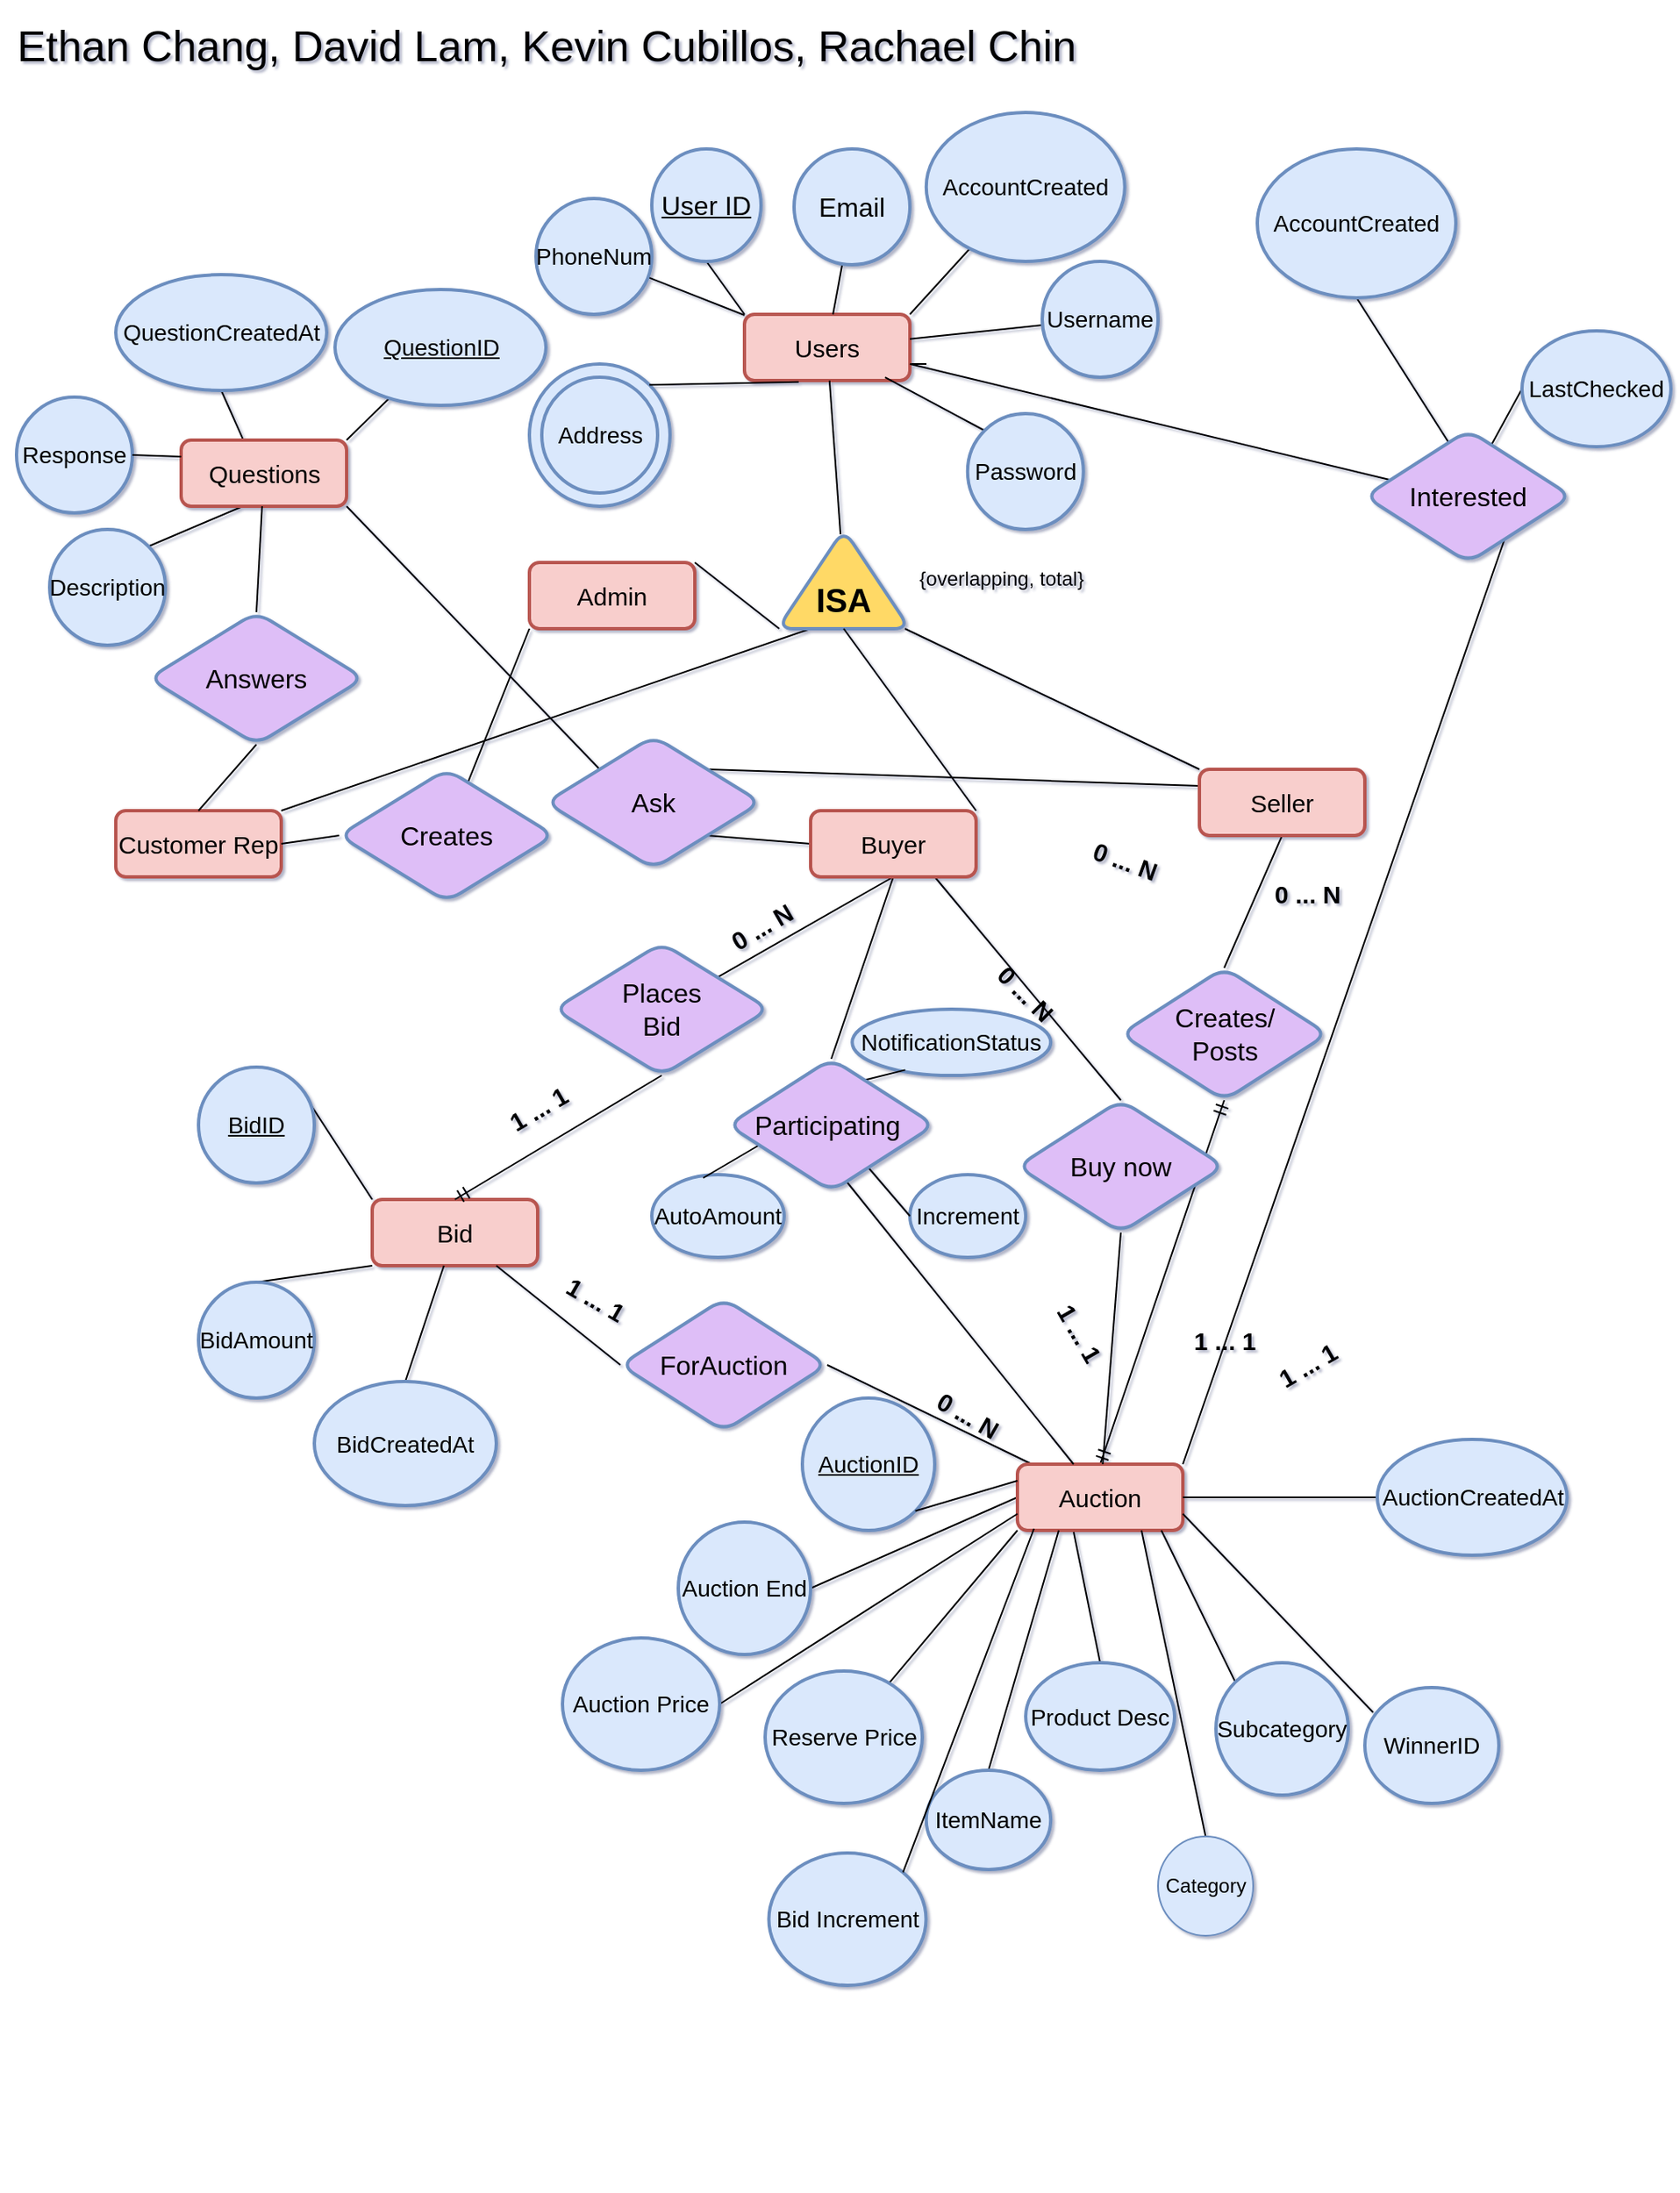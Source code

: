 <mxfile pages="3">
    <diagram name="Ebay" id="N3R0yRtl69pYPH-y9iuo">
        <mxGraphModel dx="1134" dy="5790" grid="1" gridSize="10" guides="1" tooltips="1" connect="1" arrows="1" fold="1" page="1" pageScale="1" pageWidth="1000" pageHeight="1000" background="#ffffff" math="0" shadow="1">
            <root>
                <mxCell id="ebvVTvDQEhlDr3C3y-I--0"/>
                <mxCell id="ebvVTvDQEhlDr3C3y-I--1" parent="ebvVTvDQEhlDr3C3y-I--0"/>
                <mxCell id="226" style="edgeStyle=none;rounded=0;orthogonalLoop=1;jettySize=auto;html=1;exitX=1;exitY=0.75;exitDx=0;exitDy=0;endArrow=none;endFill=0;" edge="1" parent="ebvVTvDQEhlDr3C3y-I--1" source="YTVG2GfnRO3AYg1TEgZi-3">
                    <mxGeometry relative="1" as="geometry">
                        <mxPoint x="570" y="-4650" as="targetPoint"/>
                    </mxGeometry>
                </mxCell>
                <mxCell id="YTVG2GfnRO3AYg1TEgZi-3" value="Users" style="strokeWidth=2;whiteSpace=wrap;html=1;align=center;fontSize=15;fontFamily=Helvetica;strokeColor=#b85450;fillColor=#f8cecc;fontStyle=0;rounded=1;" parent="ebvVTvDQEhlDr3C3y-I--1" vertex="1">
                    <mxGeometry x="460" y="-4680" width="100" height="40" as="geometry"/>
                </mxCell>
                <mxCell id="YTVG2GfnRO3AYg1TEgZi-6" style="orthogonalLoop=1;jettySize=auto;html=1;exitX=0.5;exitY=1;exitDx=0;exitDy=0;entryX=0;entryY=0;entryDx=0;entryDy=0;fontSize=10;endArrow=none;endFill=0;" parent="ebvVTvDQEhlDr3C3y-I--1" source="YTVG2GfnRO3AYg1TEgZi-13" target="YTVG2GfnRO3AYg1TEgZi-3" edge="1">
                    <mxGeometry relative="1" as="geometry">
                        <mxPoint x="470" y="-4700" as="sourcePoint"/>
                    </mxGeometry>
                </mxCell>
                <mxCell id="YTVG2GfnRO3AYg1TEgZi-13" value="&lt;font style=&quot;font-size: 16px&quot;&gt;User ID&lt;/font&gt;" style="ellipse;whiteSpace=wrap;html=1;align=center;fontStyle=4;strokeColor=#6c8ebf;fillColor=#dae8fc;fontSize=10;strokeWidth=2;perimeterSpacing=0;shadow=0;rounded=1;" parent="ebvVTvDQEhlDr3C3y-I--1" vertex="1">
                    <mxGeometry x="404" y="-4780" width="66" height="68" as="geometry"/>
                </mxCell>
                <mxCell id="YTVG2GfnRO3AYg1TEgZi-18" value="" style="edgeStyle=none;orthogonalLoop=1;jettySize=auto;html=1;endArrow=none;endFill=0;fontSize=10;" parent="ebvVTvDQEhlDr3C3y-I--1" source="YTVG2GfnRO3AYg1TEgZi-14" target="YTVG2GfnRO3AYg1TEgZi-3" edge="1">
                    <mxGeometry relative="1" as="geometry"/>
                </mxCell>
                <mxCell id="YTVG2GfnRO3AYg1TEgZi-14" value="&lt;font style=&quot;font-size: 16px&quot;&gt;Email&lt;/font&gt;" style="ellipse;whiteSpace=wrap;html=1;strokeColor=#6c8ebf;fillColor=#dae8fc;fontSize=10;strokeWidth=2;perimeterSpacing=0;shadow=0;rounded=1;" parent="ebvVTvDQEhlDr3C3y-I--1" vertex="1">
                    <mxGeometry x="490" y="-4780" width="70" height="70" as="geometry"/>
                </mxCell>
                <mxCell id="YTVG2GfnRO3AYg1TEgZi-21" style="edgeStyle=none;orthogonalLoop=1;jettySize=auto;html=1;endArrow=none;endFill=0;fontSize=10;entryX=1;entryY=0;entryDx=0;entryDy=0;" parent="ebvVTvDQEhlDr3C3y-I--1" source="YTVG2GfnRO3AYg1TEgZi-15" target="YTVG2GfnRO3AYg1TEgZi-3" edge="1">
                    <mxGeometry relative="1" as="geometry">
                        <mxPoint x="564" y="-4669" as="targetPoint"/>
                    </mxGeometry>
                </mxCell>
                <mxCell id="YTVG2GfnRO3AYg1TEgZi-15" value="&lt;span style=&quot;font-size: 14px&quot;&gt;AccountCreated&lt;br&gt;&lt;/span&gt;" style="ellipse;whiteSpace=wrap;html=1;strokeColor=#6c8ebf;fillColor=#dae8fc;fontSize=10;strokeWidth=2;rounded=1;" parent="ebvVTvDQEhlDr3C3y-I--1" vertex="1">
                    <mxGeometry x="569.88" y="-4802" width="120" height="90" as="geometry"/>
                </mxCell>
                <mxCell id="YTVG2GfnRO3AYg1TEgZi-19" value="" style="edgeStyle=none;orthogonalLoop=1;jettySize=auto;html=1;endArrow=none;endFill=0;fontSize=10;" parent="ebvVTvDQEhlDr3C3y-I--1" source="YTVG2GfnRO3AYg1TEgZi-17" target="YTVG2GfnRO3AYg1TEgZi-3" edge="1">
                    <mxGeometry relative="1" as="geometry"/>
                </mxCell>
                <mxCell id="YTVG2GfnRO3AYg1TEgZi-17" value="&lt;font style=&quot;font-size: 14px&quot;&gt;Username&lt;/font&gt;" style="ellipse;whiteSpace=wrap;html=1;strokeColor=#6c8ebf;fillColor=#dae8fc;fontSize=10;strokeWidth=2;rounded=1;" parent="ebvVTvDQEhlDr3C3y-I--1" vertex="1">
                    <mxGeometry x="640" y="-4712" width="70" height="70" as="geometry"/>
                </mxCell>
                <mxCell id="YTVG2GfnRO3AYg1TEgZi-23" value="" style="edgeStyle=none;orthogonalLoop=1;jettySize=auto;html=1;endArrow=none;endFill=0;fontSize=10;" parent="ebvVTvDQEhlDr3C3y-I--1" source="YTVG2GfnRO3AYg1TEgZi-22" target="YTVG2GfnRO3AYg1TEgZi-3" edge="1">
                    <mxGeometry relative="1" as="geometry"/>
                </mxCell>
                <mxCell id="YTVG2GfnRO3AYg1TEgZi-22" value="&lt;font style=&quot;font-size: 14px&quot;&gt;PhoneNum&lt;br&gt;&lt;/font&gt;" style="ellipse;whiteSpace=wrap;html=1;strokeColor=#6c8ebf;fillColor=#dae8fc;fontSize=10;strokeWidth=2;perimeterSpacing=0;shadow=0;rounded=1;" parent="ebvVTvDQEhlDr3C3y-I--1" vertex="1">
                    <mxGeometry x="334" y="-4750" width="70" height="70" as="geometry"/>
                </mxCell>
                <mxCell id="YTVG2GfnRO3AYg1TEgZi-30" value="" style="edgeStyle=none;orthogonalLoop=1;jettySize=auto;html=1;endArrow=none;endFill=0;fontSize=10;" parent="ebvVTvDQEhlDr3C3y-I--1" source="YTVG2GfnRO3AYg1TEgZi-28" target="YTVG2GfnRO3AYg1TEgZi-3" edge="1">
                    <mxGeometry relative="1" as="geometry"/>
                </mxCell>
                <mxCell id="217" style="edgeStyle=none;rounded=0;orthogonalLoop=1;jettySize=auto;html=1;exitX=0;exitY=0.25;exitDx=0;exitDy=0;endArrow=none;endFill=0;entryX=1;entryY=0;entryDx=0;entryDy=0;" parent="ebvVTvDQEhlDr3C3y-I--1" source="YTVG2GfnRO3AYg1TEgZi-28" target="218" edge="1">
                    <mxGeometry relative="1" as="geometry">
                        <mxPoint x="380" y="-4410" as="targetPoint"/>
                    </mxGeometry>
                </mxCell>
                <mxCell id="YTVG2GfnRO3AYg1TEgZi-28" value="&lt;b&gt;&lt;font style=&quot;font-size: 20px&quot;&gt;&lt;br&gt;ISA&lt;/font&gt;&lt;/b&gt;" style="triangle;whiteSpace=wrap;html=1;strokeColor=#6c8ebf;fontSize=10;direction=north;fillColor=#FFD966;strokeWidth=2;rounded=1;" parent="ebvVTvDQEhlDr3C3y-I--1" vertex="1">
                    <mxGeometry x="480" y="-4550" width="80" height="60" as="geometry"/>
                </mxCell>
                <mxCell id="YTVG2GfnRO3AYg1TEgZi-33" style="edgeStyle=none;orthogonalLoop=1;jettySize=auto;html=1;exitX=1;exitY=0;exitDx=0;exitDy=0;entryX=0;entryY=0.5;entryDx=0;entryDy=0;endArrow=none;endFill=0;fontSize=10;" parent="ebvVTvDQEhlDr3C3y-I--1" source="YTVG2GfnRO3AYg1TEgZi-31" target="YTVG2GfnRO3AYg1TEgZi-28" edge="1">
                    <mxGeometry relative="1" as="geometry"/>
                </mxCell>
                <mxCell id="ylnEmxaxOQNy4dpgVC_u-2" style="edgeStyle=none;orthogonalLoop=1;jettySize=auto;html=1;exitX=0.5;exitY=1;exitDx=0;exitDy=0;endArrow=none;endFill=0;fontSize=10;" parent="ebvVTvDQEhlDr3C3y-I--1" source="YTVG2GfnRO3AYg1TEgZi-31" target="ylnEmxaxOQNy4dpgVC_u-0" edge="1">
                    <mxGeometry relative="1" as="geometry"/>
                </mxCell>
                <mxCell id="64" style="edgeStyle=none;orthogonalLoop=1;jettySize=auto;html=1;exitX=0.75;exitY=1;exitDx=0;exitDy=0;entryX=0.5;entryY=0;entryDx=0;entryDy=0;endArrow=none;endFill=0;strokeColor=#000000;fillColor=#FFE45E;fontColor=#5AA9E6;" parent="ebvVTvDQEhlDr3C3y-I--1" source="YTVG2GfnRO3AYg1TEgZi-31" target="63" edge="1">
                    <mxGeometry relative="1" as="geometry"/>
                </mxCell>
                <mxCell id="248" style="edgeStyle=none;rounded=0;orthogonalLoop=1;jettySize=auto;html=1;exitX=0;exitY=0.5;exitDx=0;exitDy=0;entryX=1;entryY=1;entryDx=0;entryDy=0;endArrow=none;endFill=0;" edge="1" parent="ebvVTvDQEhlDr3C3y-I--1" source="YTVG2GfnRO3AYg1TEgZi-31" target="245">
                    <mxGeometry relative="1" as="geometry"/>
                </mxCell>
                <mxCell id="264" style="edgeStyle=none;rounded=0;orthogonalLoop=1;jettySize=auto;html=1;exitX=0.5;exitY=1;exitDx=0;exitDy=0;entryX=0.5;entryY=0;entryDx=0;entryDy=0;endArrow=none;endFill=0;" edge="1" parent="ebvVTvDQEhlDr3C3y-I--1" source="YTVG2GfnRO3AYg1TEgZi-31" target="263">
                    <mxGeometry relative="1" as="geometry"/>
                </mxCell>
                <mxCell id="YTVG2GfnRO3AYg1TEgZi-31" value="Buyer" style="strokeWidth=2;whiteSpace=wrap;html=1;align=center;fontSize=15;fontFamily=Helvetica;strokeColor=#b85450;fillColor=#f8cecc;fontStyle=0;rounded=1;" parent="ebvVTvDQEhlDr3C3y-I--1" vertex="1">
                    <mxGeometry x="500" y="-4380" width="100" height="40" as="geometry"/>
                </mxCell>
                <mxCell id="YTVG2GfnRO3AYg1TEgZi-34" style="edgeStyle=none;orthogonalLoop=1;jettySize=auto;html=1;exitX=0;exitY=0;exitDx=0;exitDy=0;entryX=0;entryY=0.963;entryDx=0;entryDy=0;entryPerimeter=0;endArrow=none;endFill=0;fontSize=10;" parent="ebvVTvDQEhlDr3C3y-I--1" source="YTVG2GfnRO3AYg1TEgZi-32" target="YTVG2GfnRO3AYg1TEgZi-28" edge="1">
                    <mxGeometry relative="1" as="geometry"/>
                </mxCell>
                <mxCell id="21" style="edgeStyle=none;orthogonalLoop=1;jettySize=auto;html=1;exitX=0.5;exitY=1;exitDx=0;exitDy=0;entryX=0.5;entryY=0;entryDx=0;entryDy=0;endArrow=none;endFill=0;" parent="ebvVTvDQEhlDr3C3y-I--1" source="YTVG2GfnRO3AYg1TEgZi-32" target="ylnEmxaxOQNy4dpgVC_u-4" edge="1">
                    <mxGeometry relative="1" as="geometry"/>
                </mxCell>
                <mxCell id="249" style="edgeStyle=none;rounded=0;orthogonalLoop=1;jettySize=auto;html=1;exitX=0;exitY=0.25;exitDx=0;exitDy=0;entryX=1;entryY=0;entryDx=0;entryDy=0;endArrow=none;endFill=0;" edge="1" parent="ebvVTvDQEhlDr3C3y-I--1" source="YTVG2GfnRO3AYg1TEgZi-32" target="245">
                    <mxGeometry relative="1" as="geometry"/>
                </mxCell>
                <mxCell id="YTVG2GfnRO3AYg1TEgZi-32" value="Seller" style="strokeWidth=2;whiteSpace=wrap;html=1;align=center;fontSize=15;fontFamily=Helvetica;strokeColor=#b85450;fillColor=#f8cecc;fontStyle=0;rounded=1;" parent="ebvVTvDQEhlDr3C3y-I--1" vertex="1">
                    <mxGeometry x="735" y="-4405" width="100" height="40" as="geometry"/>
                </mxCell>
                <mxCell id="ylnEmxaxOQNy4dpgVC_u-0" value="&lt;font style=&quot;font-size: 16px&quot;&gt;Places&lt;br&gt;Bid&lt;br&gt;&lt;/font&gt;" style="rhombus;whiteSpace=wrap;html=1;strokeColor=#6c8ebf;fontSize=10;fillColor=#DEBEF7;strokeWidth=2;rounded=1;" parent="ebvVTvDQEhlDr3C3y-I--1" vertex="1">
                    <mxGeometry x="345" y="-4300" width="130" height="80" as="geometry"/>
                </mxCell>
                <mxCell id="ylnEmxaxOQNy4dpgVC_u-1" value="Bid" style="strokeWidth=2;whiteSpace=wrap;html=1;align=center;fontSize=15;fontFamily=Helvetica;strokeColor=#b85450;fillColor=#f8cecc;fontStyle=0;rounded=1;" parent="ebvVTvDQEhlDr3C3y-I--1" vertex="1">
                    <mxGeometry x="235" y="-4145" width="100" height="40" as="geometry"/>
                </mxCell>
                <mxCell id="ylnEmxaxOQNy4dpgVC_u-4" value="&lt;font style=&quot;font-size: 16px&quot;&gt;Creates/&lt;br&gt;Posts&lt;br&gt;&lt;/font&gt;" style="rhombus;whiteSpace=wrap;html=1;strokeColor=#6c8ebf;fontSize=10;fillColor=#DEBEF7;strokeWidth=2;rounded=1;" parent="ebvVTvDQEhlDr3C3y-I--1" vertex="1">
                    <mxGeometry x="687.5" y="-4285" width="125" height="80" as="geometry"/>
                </mxCell>
                <mxCell id="ylnEmxaxOQNy4dpgVC_u-27" style="edgeStyle=none;orthogonalLoop=1;jettySize=auto;html=1;exitX=1;exitY=0;exitDx=0;exitDy=0;entryX=0;entryY=0;entryDx=0;entryDy=0;endArrow=none;endFill=0;fontSize=10;" parent="ebvVTvDQEhlDr3C3y-I--1" source="ylnEmxaxOQNy4dpgVC_u-21" target="ylnEmxaxOQNy4dpgVC_u-1" edge="1">
                    <mxGeometry relative="1" as="geometry"/>
                </mxCell>
                <mxCell id="ylnEmxaxOQNy4dpgVC_u-21" value="&lt;font style=&quot;font-size: 14px&quot;&gt;&lt;u&gt;BidID&lt;/u&gt;&lt;/font&gt;" style="ellipse;whiteSpace=wrap;html=1;strokeColor=#6c8ebf;fillColor=#dae8fc;fontSize=10;strokeWidth=2;rounded=1;" parent="ebvVTvDQEhlDr3C3y-I--1" vertex="1">
                    <mxGeometry x="130" y="-4225" width="70" height="70" as="geometry"/>
                </mxCell>
                <mxCell id="ylnEmxaxOQNy4dpgVC_u-29" style="edgeStyle=none;orthogonalLoop=1;jettySize=auto;html=1;exitX=0.5;exitY=0;exitDx=0;exitDy=0;entryX=0;entryY=1;entryDx=0;entryDy=0;endArrow=none;endFill=0;fontSize=10;" parent="ebvVTvDQEhlDr3C3y-I--1" source="ylnEmxaxOQNy4dpgVC_u-22" target="ylnEmxaxOQNy4dpgVC_u-1" edge="1">
                    <mxGeometry relative="1" as="geometry"/>
                </mxCell>
                <mxCell id="ylnEmxaxOQNy4dpgVC_u-22" value="&lt;span style=&quot;font-size: 14px&quot;&gt;BidAmount&lt;/span&gt;" style="ellipse;whiteSpace=wrap;html=1;strokeColor=#6c8ebf;fillColor=#dae8fc;fontSize=10;strokeWidth=2;rounded=1;" parent="ebvVTvDQEhlDr3C3y-I--1" vertex="1">
                    <mxGeometry x="130" y="-4095" width="70" height="70" as="geometry"/>
                </mxCell>
                <mxCell id="ylnEmxaxOQNy4dpgVC_u-28" style="edgeStyle=none;orthogonalLoop=1;jettySize=auto;html=1;exitX=0.5;exitY=0;exitDx=0;exitDy=0;endArrow=none;endFill=0;fontSize=10;" parent="ebvVTvDQEhlDr3C3y-I--1" source="ylnEmxaxOQNy4dpgVC_u-23" target="ylnEmxaxOQNy4dpgVC_u-1" edge="1">
                    <mxGeometry relative="1" as="geometry"/>
                </mxCell>
                <mxCell id="ylnEmxaxOQNy4dpgVC_u-23" value="&lt;font style=&quot;font-size: 14px&quot;&gt;BidCreatedAt&lt;br&gt;&lt;/font&gt;" style="ellipse;whiteSpace=wrap;html=1;strokeColor=#6c8ebf;fillColor=#dae8fc;fontSize=10;strokeWidth=2;rounded=1;" parent="ebvVTvDQEhlDr3C3y-I--1" vertex="1">
                    <mxGeometry x="200" y="-4035" width="110" height="75" as="geometry"/>
                </mxCell>
                <mxCell id="ylnEmxaxOQNy4dpgVC_u-26" style="edgeStyle=none;orthogonalLoop=1;jettySize=auto;html=1;exitX=0;exitY=0;exitDx=0;exitDy=0;endArrow=none;endFill=0;fontSize=10;" parent="ebvVTvDQEhlDr3C3y-I--1" source="ylnEmxaxOQNy4dpgVC_u-24" edge="1">
                    <mxGeometry relative="1" as="geometry">
                        <mxPoint x="545" y="-4641.997" as="targetPoint"/>
                    </mxGeometry>
                </mxCell>
                <mxCell id="ylnEmxaxOQNy4dpgVC_u-24" value="&lt;font style=&quot;font-size: 14px&quot;&gt;Password&lt;/font&gt;" style="ellipse;whiteSpace=wrap;html=1;strokeColor=#6c8ebf;fillColor=#dae8fc;fontSize=10;strokeWidth=2;rounded=1;" parent="ebvVTvDQEhlDr3C3y-I--1" vertex="1">
                    <mxGeometry x="594.88" y="-4620" width="70" height="70" as="geometry"/>
                </mxCell>
                <mxCell id="ylnEmxaxOQNy4dpgVC_u-38" value="" style="fontSize=12;html=1;endArrow=none;startArrow=ERmandOne;exitX=0.5;exitY=0;exitDx=0;exitDy=0;entryX=0.5;entryY=1;entryDx=0;entryDy=0;endFill=0;" parent="ebvVTvDQEhlDr3C3y-I--1" source="ylnEmxaxOQNy4dpgVC_u-1" target="ylnEmxaxOQNy4dpgVC_u-0" edge="1">
                    <mxGeometry width="100" height="100" relative="1" as="geometry">
                        <mxPoint x="350" y="-4105" as="sourcePoint"/>
                        <mxPoint x="450" y="-4205" as="targetPoint"/>
                    </mxGeometry>
                </mxCell>
                <mxCell id="ylnEmxaxOQNy4dpgVC_u-39" value="" style="fontSize=12;html=1;endArrow=ERmandOne;startArrow=ERmandOne;entryX=0.5;entryY=1;entryDx=0;entryDy=0;exitX=0.5;exitY=0;exitDx=0;exitDy=0;" parent="ebvVTvDQEhlDr3C3y-I--1" source="ylnEmxaxOQNy4dpgVC_u-7" target="ylnEmxaxOQNy4dpgVC_u-4" edge="1">
                    <mxGeometry width="100" height="100" relative="1" as="geometry">
                        <mxPoint x="1120" y="-4000" as="sourcePoint"/>
                        <mxPoint x="1215" y="-4090" as="targetPoint"/>
                    </mxGeometry>
                </mxCell>
                <mxCell id="48" style="edgeStyle=none;orthogonalLoop=1;jettySize=auto;html=1;exitX=1;exitY=0.5;exitDx=0;exitDy=0;entryX=0;entryY=0.5;entryDx=0;entryDy=0;endArrow=none;endFill=0;" parent="ebvVTvDQEhlDr3C3y-I--1" source="G7zGfi4XQLMXJdrA0Zwe-1" target="ylnEmxaxOQNy4dpgVC_u-7" edge="1">
                    <mxGeometry relative="1" as="geometry"/>
                </mxCell>
                <mxCell id="G7zGfi4XQLMXJdrA0Zwe-1" value="&lt;span style=&quot;font-size: 14px&quot;&gt;Auction End&lt;br&gt;&lt;/span&gt;" style="ellipse;whiteSpace=wrap;html=1;strokeColor=#6c8ebf;fillColor=#dae8fc;fontSize=10;strokeWidth=2;rounded=1;" parent="ebvVTvDQEhlDr3C3y-I--1" vertex="1">
                    <mxGeometry x="420" y="-3950" width="80" height="80" as="geometry"/>
                </mxCell>
                <mxCell id="8" style="orthogonalLoop=1;jettySize=auto;html=1;exitX=1;exitY=0;exitDx=0;exitDy=0;entryX=0;entryY=0.013;entryDx=0;entryDy=0;entryPerimeter=0;endArrow=none;endFill=0;" parent="ebvVTvDQEhlDr3C3y-I--1" source="7" target="YTVG2GfnRO3AYg1TEgZi-28" edge="1">
                    <mxGeometry relative="1" as="geometry"/>
                </mxCell>
                <mxCell id="255" style="edgeStyle=none;rounded=0;orthogonalLoop=1;jettySize=auto;html=1;exitX=0;exitY=1;exitDx=0;exitDy=0;endArrow=none;endFill=0;" edge="1" parent="ebvVTvDQEhlDr3C3y-I--1" source="7" target="254">
                    <mxGeometry relative="1" as="geometry"/>
                </mxCell>
                <mxCell id="7" value="Admin" style="strokeWidth=2;whiteSpace=wrap;html=1;align=center;fontSize=15;fontFamily=Helvetica;strokeColor=#b85450;fillColor=#f8cecc;fontStyle=0;rounded=1;" parent="ebvVTvDQEhlDr3C3y-I--1" vertex="1">
                    <mxGeometry x="330" y="-4530" width="100" height="40" as="geometry"/>
                </mxCell>
                <mxCell id="43" style="edgeStyle=none;orthogonalLoop=1;jettySize=auto;html=1;exitX=0;exitY=0.5;exitDx=0;exitDy=0;endArrow=none;endFill=0;" parent="ebvVTvDQEhlDr3C3y-I--1" edge="1">
                    <mxGeometry relative="1" as="geometry">
                        <mxPoint x="420" y="-4020" as="sourcePoint"/>
                        <mxPoint x="420" y="-4020" as="targetPoint"/>
                    </mxGeometry>
                </mxCell>
                <mxCell id="121" style="edgeStyle=none;rounded=0;orthogonalLoop=1;jettySize=auto;html=1;entryX=0;entryY=1;entryDx=0;entryDy=0;endArrow=none;endFill=0;" parent="ebvVTvDQEhlDr3C3y-I--1" source="204" target="ylnEmxaxOQNy4dpgVC_u-7" edge="1">
                    <mxGeometry relative="1" as="geometry">
                        <mxPoint x="593.75" y="-3800" as="sourcePoint"/>
                    </mxGeometry>
                </mxCell>
                <mxCell id="57" style="edgeStyle=none;orthogonalLoop=1;jettySize=auto;html=1;exitX=1;exitY=0.5;exitDx=0;exitDy=0;endArrow=none;endFill=0;strokeColor=#000000;fillColor=#FFE45E;fontColor=#5AA9E6;" parent="ebvVTvDQEhlDr3C3y-I--1" source="56" target="ylnEmxaxOQNy4dpgVC_u-7" edge="1">
                    <mxGeometry relative="1" as="geometry"/>
                </mxCell>
                <mxCell id="58" style="edgeStyle=none;orthogonalLoop=1;jettySize=auto;html=1;exitX=0;exitY=0.5;exitDx=0;exitDy=0;endArrow=none;endFill=0;strokeColor=#000000;fillColor=#FFE45E;fontColor=#5AA9E6;" parent="ebvVTvDQEhlDr3C3y-I--1" source="56" target="ylnEmxaxOQNy4dpgVC_u-1" edge="1">
                    <mxGeometry relative="1" as="geometry"/>
                </mxCell>
                <mxCell id="56" value="&lt;font style=&quot;font-size: 16px&quot;&gt;ForAuction&lt;br&gt;&lt;/font&gt;" style="rhombus;whiteSpace=wrap;html=1;strokeColor=#6c8ebf;fontSize=10;fillColor=#DEBEF7;strokeWidth=2;rounded=1;" parent="ebvVTvDQEhlDr3C3y-I--1" vertex="1">
                    <mxGeometry x="385" y="-4085" width="125" height="80" as="geometry"/>
                </mxCell>
                <mxCell id="60" value="" style="group;rounded=1;" parent="ebvVTvDQEhlDr3C3y-I--1" connectable="0" vertex="1">
                    <mxGeometry x="625" y="-4055" width="320" height="255" as="geometry"/>
                </mxCell>
                <mxCell id="ylnEmxaxOQNy4dpgVC_u-7" value="Auction" style="strokeWidth=2;whiteSpace=wrap;html=1;align=center;fontSize=15;fontFamily=Helvetica;strokeColor=#b85450;fillColor=#f8cecc;fontStyle=0;rounded=1;" parent="60" vertex="1">
                    <mxGeometry y="70" width="100" height="40" as="geometry"/>
                </mxCell>
                <mxCell id="ylnEmxaxOQNy4dpgVC_u-19" style="edgeStyle=none;orthogonalLoop=1;jettySize=auto;html=1;exitX=0;exitY=0;exitDx=0;exitDy=0;entryX=0.87;entryY=1;entryDx=0;entryDy=0;entryPerimeter=0;endArrow=none;endFill=0;fontSize=10;" parent="60" source="ylnEmxaxOQNy4dpgVC_u-11" target="ylnEmxaxOQNy4dpgVC_u-7" edge="1">
                    <mxGeometry relative="1" as="geometry"/>
                </mxCell>
                <mxCell id="ylnEmxaxOQNy4dpgVC_u-11" value="&lt;span style=&quot;font-size: 14px&quot;&gt;Subcategory&lt;br&gt;&lt;/span&gt;" style="ellipse;whiteSpace=wrap;html=1;strokeColor=#6c8ebf;fillColor=#dae8fc;fontSize=10;strokeWidth=2;rounded=1;" parent="60" vertex="1">
                    <mxGeometry x="120" y="190" width="80" height="80" as="geometry"/>
                </mxCell>
                <mxCell id="ylnEmxaxOQNy4dpgVC_u-18" style="edgeStyle=none;orthogonalLoop=1;jettySize=auto;html=1;exitX=0.5;exitY=0;exitDx=0;exitDy=0;entryX=0.34;entryY=1.025;entryDx=0;entryDy=0;entryPerimeter=0;endArrow=none;endFill=0;fontSize=10;" parent="60" source="ylnEmxaxOQNy4dpgVC_u-16" target="ylnEmxaxOQNy4dpgVC_u-7" edge="1">
                    <mxGeometry relative="1" as="geometry"/>
                </mxCell>
                <mxCell id="ylnEmxaxOQNy4dpgVC_u-16" value="&lt;font style=&quot;font-size: 14px&quot;&gt;Product Desc&lt;br&gt;&lt;/font&gt;" style="ellipse;whiteSpace=wrap;html=1;strokeColor=#6c8ebf;fillColor=#dae8fc;fontSize=10;strokeWidth=2;rounded=1;" parent="60" vertex="1">
                    <mxGeometry x="5" y="190" width="90" height="65" as="geometry"/>
                </mxCell>
                <mxCell id="59" style="edgeStyle=none;orthogonalLoop=1;jettySize=auto;html=1;exitX=1;exitY=0.75;exitDx=0;exitDy=0;entryX=0;entryY=0.5;entryDx=0;entryDy=0;endArrow=none;endFill=0;" parent="60" source="ylnEmxaxOQNy4dpgVC_u-7" edge="1">
                    <mxGeometry relative="1" as="geometry">
                        <mxPoint x="215" y="220" as="targetPoint"/>
                    </mxGeometry>
                </mxCell>
                <mxCell id="ylnEmxaxOQNy4dpgVC_u-20" style="edgeStyle=none;orthogonalLoop=1;jettySize=auto;html=1;exitX=0;exitY=0.5;exitDx=0;exitDy=0;entryX=1;entryY=0.5;entryDx=0;entryDy=0;endArrow=none;endFill=0;fontSize=10;" parent="60" source="212" target="ylnEmxaxOQNy4dpgVC_u-7" edge="1">
                    <mxGeometry relative="1" as="geometry">
                        <mxPoint x="225" y="145" as="sourcePoint"/>
                    </mxGeometry>
                </mxCell>
                <mxCell id="168" value="&lt;font style=&quot;font-size: 15px&quot;&gt;&lt;b&gt;1 ... 1&lt;/b&gt;&lt;/font&gt;" style="text;html=1;align=center;verticalAlign=middle;resizable=0;points=[];autosize=1;rotation=-30;" parent="60" vertex="1">
                    <mxGeometry x="150" width="50" height="20" as="geometry"/>
                </mxCell>
                <mxCell id="210" value="&lt;span style=&quot;font-size: 14px&quot;&gt;WinnerID&lt;br&gt;&lt;/span&gt;" style="ellipse;whiteSpace=wrap;html=1;strokeColor=#6c8ebf;fillColor=#dae8fc;fontSize=10;strokeWidth=2;rounded=1;" parent="60" vertex="1">
                    <mxGeometry x="210" y="205" width="81" height="70" as="geometry"/>
                </mxCell>
                <mxCell id="212" value="&lt;span style=&quot;font-size: 14px&quot;&gt;AuctionCreatedAt&lt;br&gt;&lt;/span&gt;" style="ellipse;whiteSpace=wrap;html=1;strokeColor=#6c8ebf;fillColor=#dae8fc;fontSize=10;strokeWidth=2;rounded=1;" parent="60" vertex="1">
                    <mxGeometry x="217.5" y="55" width="114.75" height="70" as="geometry"/>
                </mxCell>
                <mxCell id="61" value="" style="group;rounded=1;" parent="ebvVTvDQEhlDr3C3y-I--1" vertex="1" connectable="0">
                    <mxGeometry x="219.5" y="-3750" width="450.5" height="201" as="geometry"/>
                </mxCell>
                <mxCell id="205" value="&lt;span style=&quot;font-size: 14px&quot;&gt;Bid Increment&lt;br&gt;&lt;/span&gt;" style="ellipse;whiteSpace=wrap;html=1;strokeColor=#6c8ebf;fillColor=#dae8fc;fontSize=10;strokeWidth=2;rounded=1;" parent="61" vertex="1">
                    <mxGeometry x="255.25" width="95" height="80" as="geometry"/>
                </mxCell>
                <mxCell id="66" style="edgeStyle=none;orthogonalLoop=1;jettySize=auto;html=1;exitX=0.5;exitY=1;exitDx=0;exitDy=0;endArrow=none;endFill=0;strokeColor=#000000;fillColor=#FFE45E;fontColor=#5AA9E6;" parent="ebvVTvDQEhlDr3C3y-I--1" source="63" target="ylnEmxaxOQNy4dpgVC_u-7" edge="1">
                    <mxGeometry relative="1" as="geometry"/>
                </mxCell>
                <mxCell id="63" value="&lt;font style=&quot;font-size: 16px&quot;&gt;Buy now&lt;br&gt;&lt;/font&gt;" style="rhombus;whiteSpace=wrap;html=1;strokeColor=#6c8ebf;fontSize=10;fillColor=#DEBEF7;strokeWidth=2;rounded=1;" parent="ebvVTvDQEhlDr3C3y-I--1" vertex="1">
                    <mxGeometry x="625" y="-4205" width="125" height="80" as="geometry"/>
                </mxCell>
                <mxCell id="105" value="" style="group;rounded=1;" parent="ebvVTvDQEhlDr3C3y-I--1" connectable="0" vertex="1">
                    <mxGeometry x="330" y="-4650" width="85" height="86" as="geometry"/>
                </mxCell>
                <mxCell id="106" value="&lt;font style=&quot;font-size: 14px&quot;&gt;&lt;br&gt;&lt;/font&gt;" style="ellipse;whiteSpace=wrap;html=1;strokeColor=#6c8ebf;fillColor=#dae8fc;fontSize=10;strokeWidth=2;rounded=1;" parent="105" vertex="1">
                    <mxGeometry width="85" height="86" as="geometry"/>
                </mxCell>
                <mxCell id="107" value="&lt;font style=&quot;font-size: 14px&quot;&gt;Address&lt;br&gt;&lt;/font&gt;" style="ellipse;whiteSpace=wrap;html=1;strokeColor=#6c8ebf;fillColor=#dae8fc;fontSize=10;strokeWidth=2;rounded=1;" parent="105" vertex="1">
                    <mxGeometry x="7.5" y="8" width="70" height="70" as="geometry"/>
                </mxCell>
                <mxCell id="109" style="edgeStyle=none;orthogonalLoop=1;jettySize=auto;html=1;exitX=1;exitY=0;exitDx=0;exitDy=0;entryX=0.328;entryY=1.021;entryDx=0;entryDy=0;entryPerimeter=0;endArrow=none;endFill=0;strokeColor=#000000;fillColor=#FFE45E;fontColor=#5AA9E6;" parent="ebvVTvDQEhlDr3C3y-I--1" source="106" target="YTVG2GfnRO3AYg1TEgZi-3" edge="1">
                    <mxGeometry relative="1" as="geometry"/>
                </mxCell>
                <mxCell id="163" value="&lt;b style=&quot;font-size: 15px&quot;&gt;0 ... N&lt;/b&gt;" style="text;html=1;align=center;verticalAlign=middle;resizable=0;points=[];autosize=1;rotation=-30;" parent="ebvVTvDQEhlDr3C3y-I--1" vertex="1">
                    <mxGeometry x="440" y="-4320" width="60" height="20" as="geometry"/>
                </mxCell>
                <mxCell id="164" value="&lt;b style=&quot;font-size: 15px&quot;&gt;0 ... N&lt;/b&gt;" style="text;html=1;align=center;verticalAlign=middle;resizable=0;points=[];autosize=1;rotation=45;" parent="ebvVTvDQEhlDr3C3y-I--1" vertex="1">
                    <mxGeometry x="599.88" y="-4280" width="60" height="20" as="geometry"/>
                </mxCell>
                <mxCell id="170" value="&lt;font style=&quot;font-size: 15px&quot;&gt;&lt;b&gt;1 ... 1&lt;/b&gt;&lt;/font&gt;" style="text;html=1;align=center;verticalAlign=middle;resizable=0;points=[];autosize=1;rotation=-30;" parent="ebvVTvDQEhlDr3C3y-I--1" vertex="1">
                    <mxGeometry x="310" y="-4210" width="50" height="20" as="geometry"/>
                </mxCell>
                <mxCell id="171" value="&lt;font style=&quot;font-size: 15px&quot;&gt;&lt;b&gt;1 ... 1&lt;/b&gt;&lt;/font&gt;" style="text;html=1;align=center;verticalAlign=middle;resizable=0;points=[];autosize=1;rotation=30;" parent="ebvVTvDQEhlDr3C3y-I--1" vertex="1">
                    <mxGeometry x="345" y="-4095" width="50" height="20" as="geometry"/>
                </mxCell>
                <mxCell id="172" value="&lt;font style=&quot;font-size: 15px&quot;&gt;&lt;b&gt;0 ... N&lt;/b&gt;&lt;/font&gt;" style="text;html=1;align=center;verticalAlign=middle;resizable=0;points=[];autosize=1;rotation=30;" parent="ebvVTvDQEhlDr3C3y-I--1" vertex="1">
                    <mxGeometry x="565" y="-4025" width="60" height="20" as="geometry"/>
                </mxCell>
                <mxCell id="173" value="&lt;b style=&quot;font-size: 15px&quot;&gt;0 ... N&lt;/b&gt;" style="text;html=1;align=center;verticalAlign=middle;resizable=0;points=[];autosize=1;rotation=20;" parent="ebvVTvDQEhlDr3C3y-I--1" vertex="1">
                    <mxGeometry x="660" y="-4360" width="60" height="20" as="geometry"/>
                </mxCell>
                <mxCell id="177" value="{overlapping, total}" style="text;html=1;resizable=0;autosize=1;align=center;verticalAlign=middle;points=[];fillColor=none;strokeColor=none;rounded=0;" parent="ebvVTvDQEhlDr3C3y-I--1" vertex="1">
                    <mxGeometry x="560" y="-4530" width="110" height="20" as="geometry"/>
                </mxCell>
                <mxCell id="179" value="&lt;font style=&quot;font-size: 15px&quot;&gt;&lt;b&gt;1 ... 1&lt;/b&gt;&lt;/font&gt;" style="text;html=1;align=center;verticalAlign=middle;resizable=0;points=[];autosize=1;" parent="ebvVTvDQEhlDr3C3y-I--1" vertex="1">
                    <mxGeometry x="725" y="-4070" width="50" height="20" as="geometry"/>
                </mxCell>
                <mxCell id="180" value="&lt;b style=&quot;font-size: 15px&quot;&gt;0 ... N&lt;/b&gt;" style="text;html=1;align=center;verticalAlign=middle;resizable=0;points=[];autosize=1;" parent="ebvVTvDQEhlDr3C3y-I--1" vertex="1">
                    <mxGeometry x="770" y="-4340" width="60" height="20" as="geometry"/>
                </mxCell>
                <mxCell id="182" value="&lt;font style=&quot;font-size: 15px&quot;&gt;&lt;b&gt;1 ... 1&lt;/b&gt;&lt;/font&gt;" style="text;html=1;align=center;verticalAlign=middle;resizable=0;points=[];autosize=1;rotation=60;" parent="ebvVTvDQEhlDr3C3y-I--1" vertex="1">
                    <mxGeometry x="637.5" y="-4075" width="50" height="20" as="geometry"/>
                </mxCell>
                <mxCell id="185" style="rounded=0;orthogonalLoop=1;jettySize=auto;html=1;exitX=1;exitY=0.5;exitDx=0;exitDy=0;entryX=0;entryY=0.75;entryDx=0;entryDy=0;endArrow=none;endFill=0;" parent="ebvVTvDQEhlDr3C3y-I--1" source="183" target="ylnEmxaxOQNy4dpgVC_u-7" edge="1">
                    <mxGeometry relative="1" as="geometry"/>
                </mxCell>
                <mxCell id="187" value="&lt;font style=&quot;font-size: 26px&quot;&gt;Ethan Chang, David Lam, Kevin Cubillos, Rachael Chin&lt;/font&gt;" style="text;html=1;resizable=0;autosize=1;align=center;verticalAlign=middle;points=[];fillColor=none;strokeColor=none;rounded=0;fontSize=34;" parent="ebvVTvDQEhlDr3C3y-I--1" vertex="1">
                    <mxGeometry x="10" y="-4870" width="660" height="50" as="geometry"/>
                </mxCell>
                <mxCell id="183" value="&lt;span style=&quot;font-size: 14px&quot;&gt;Auction Price&lt;br&gt;&lt;/span&gt;" style="ellipse;whiteSpace=wrap;html=1;strokeColor=#6c8ebf;fillColor=#dae8fc;fontSize=10;strokeWidth=2;rounded=1;" parent="ebvVTvDQEhlDr3C3y-I--1" vertex="1">
                    <mxGeometry x="350" y="-3880" width="95" height="80" as="geometry"/>
                </mxCell>
                <mxCell id="204" value="&lt;span style=&quot;font-size: 14px&quot;&gt;Reserve Price&lt;br&gt;&lt;/span&gt;" style="ellipse;whiteSpace=wrap;html=1;strokeColor=#6c8ebf;fillColor=#dae8fc;fontSize=10;strokeWidth=2;rounded=1;" parent="ebvVTvDQEhlDr3C3y-I--1" vertex="1">
                    <mxGeometry x="472.5" y="-3860" width="95" height="80" as="geometry"/>
                </mxCell>
                <mxCell id="215" style="edgeStyle=none;rounded=0;orthogonalLoop=1;jettySize=auto;html=1;exitX=0.5;exitY=0;exitDx=0;exitDy=0;entryX=0.75;entryY=1;entryDx=0;entryDy=0;endArrow=none;endFill=0;" parent="ebvVTvDQEhlDr3C3y-I--1" source="206" target="ylnEmxaxOQNy4dpgVC_u-7" edge="1">
                    <mxGeometry relative="1" as="geometry"/>
                </mxCell>
                <mxCell id="209" value="&lt;span style=&quot;font-size: 14px&quot;&gt;&lt;u&gt;AuctionID&lt;/u&gt;&lt;br&gt;&lt;/span&gt;" style="ellipse;whiteSpace=wrap;html=1;strokeColor=#6c8ebf;fillColor=#dae8fc;fontSize=10;strokeWidth=2;rounded=1;" parent="ebvVTvDQEhlDr3C3y-I--1" vertex="1">
                    <mxGeometry x="495" y="-4025" width="80" height="80" as="geometry"/>
                </mxCell>
                <mxCell id="206" value="Category" style="ellipse;whiteSpace=wrap;html=1;fillColor=#dae8fc;strokeColor=#6c8ebf;" parent="ebvVTvDQEhlDr3C3y-I--1" vertex="1">
                    <mxGeometry x="710" y="-3760" width="57.5" height="60" as="geometry"/>
                </mxCell>
                <mxCell id="213" style="edgeStyle=none;rounded=0;orthogonalLoop=1;jettySize=auto;html=1;exitX=0.5;exitY=0;exitDx=0;exitDy=0;entryX=0.25;entryY=1;entryDx=0;entryDy=0;endArrow=none;endFill=0;" parent="ebvVTvDQEhlDr3C3y-I--1" source="207" target="ylnEmxaxOQNy4dpgVC_u-7" edge="1">
                    <mxGeometry relative="1" as="geometry"/>
                </mxCell>
                <mxCell id="207" value="&lt;span style=&quot;font-size: 14px&quot;&gt;ItemName&lt;br&gt;&lt;/span&gt;" style="ellipse;whiteSpace=wrap;html=1;strokeColor=#6c8ebf;fillColor=#dae8fc;fontSize=10;strokeWidth=2;rounded=1;" parent="ebvVTvDQEhlDr3C3y-I--1" vertex="1">
                    <mxGeometry x="569.88" y="-3800" width="75.25" height="60" as="geometry"/>
                </mxCell>
                <mxCell id="211" style="rounded=0;orthogonalLoop=1;jettySize=auto;html=1;exitX=1;exitY=0;exitDx=0;exitDy=0;endArrow=none;endFill=0;entryX=0.1;entryY=0.975;entryDx=0;entryDy=0;entryPerimeter=0;" parent="ebvVTvDQEhlDr3C3y-I--1" source="205" target="ylnEmxaxOQNy4dpgVC_u-7" edge="1">
                    <mxGeometry relative="1" as="geometry">
                        <mxPoint x="660" y="-3900" as="targetPoint"/>
                    </mxGeometry>
                </mxCell>
                <mxCell id="214" style="edgeStyle=none;rounded=0;orthogonalLoop=1;jettySize=auto;html=1;exitX=1;exitY=1;exitDx=0;exitDy=0;entryX=0;entryY=0.25;entryDx=0;entryDy=0;endArrow=none;endFill=0;" parent="ebvVTvDQEhlDr3C3y-I--1" source="209" target="ylnEmxaxOQNy4dpgVC_u-7" edge="1">
                    <mxGeometry relative="1" as="geometry"/>
                </mxCell>
                <mxCell id="218" value="Customer Rep" style="strokeWidth=2;whiteSpace=wrap;html=1;align=center;fontSize=15;fontFamily=Helvetica;strokeColor=#b85450;fillColor=#f8cecc;fontStyle=0;rounded=1;" parent="ebvVTvDQEhlDr3C3y-I--1" vertex="1">
                    <mxGeometry x="80" y="-4380" width="100" height="40" as="geometry"/>
                </mxCell>
                <mxCell id="223" style="rounded=0;orthogonalLoop=1;jettySize=auto;html=1;exitX=0;exitY=0.5;exitDx=0;exitDy=0;entryX=1;entryY=0.75;entryDx=0;entryDy=0;endArrow=none;endFill=0;" edge="1" parent="ebvVTvDQEhlDr3C3y-I--1" target="YTVG2GfnRO3AYg1TEgZi-3">
                    <mxGeometry relative="1" as="geometry">
                        <mxPoint x="850" y="-4580" as="sourcePoint"/>
                    </mxGeometry>
                </mxCell>
                <mxCell id="240" style="edgeStyle=none;rounded=0;orthogonalLoop=1;jettySize=auto;html=1;exitX=0.75;exitY=1;exitDx=0;exitDy=0;entryX=1;entryY=0;entryDx=0;entryDy=0;endArrow=none;endFill=0;" edge="1" parent="ebvVTvDQEhlDr3C3y-I--1" target="ylnEmxaxOQNy4dpgVC_u-7">
                    <mxGeometry relative="1" as="geometry">
                        <mxPoint x="925" y="-4560" as="sourcePoint"/>
                    </mxGeometry>
                </mxCell>
                <mxCell id="239" style="edgeStyle=none;rounded=0;orthogonalLoop=1;jettySize=auto;html=1;exitX=1;exitY=0;exitDx=0;exitDy=0;entryX=0.361;entryY=1.012;entryDx=0;entryDy=0;entryPerimeter=0;endArrow=none;endFill=0;" edge="1" parent="ebvVTvDQEhlDr3C3y-I--1" source="227" target="234">
                    <mxGeometry relative="1" as="geometry"/>
                </mxCell>
                <mxCell id="227" value="&lt;span style=&quot;font-size: 14px&quot;&gt;Description&lt;/span&gt;" style="ellipse;whiteSpace=wrap;html=1;strokeColor=#6c8ebf;fillColor=#dae8fc;fontSize=10;strokeWidth=2;rounded=1;" vertex="1" parent="ebvVTvDQEhlDr3C3y-I--1">
                    <mxGeometry x="40" y="-4550" width="70" height="70" as="geometry"/>
                </mxCell>
                <mxCell id="236" style="edgeStyle=none;rounded=0;orthogonalLoop=1;jettySize=auto;html=1;exitX=0.5;exitY=1;exitDx=0;exitDy=0;entryX=0.373;entryY=-0.018;entryDx=0;entryDy=0;entryPerimeter=0;endArrow=none;endFill=0;" edge="1" parent="ebvVTvDQEhlDr3C3y-I--1" source="228" target="234">
                    <mxGeometry relative="1" as="geometry"/>
                </mxCell>
                <mxCell id="228" value="&lt;span style=&quot;font-size: 14px&quot;&gt;QuestionCreatedAt&lt;/span&gt;" style="ellipse;whiteSpace=wrap;html=1;strokeColor=#6c8ebf;fillColor=#dae8fc;fontSize=10;strokeWidth=2;rounded=1;" vertex="1" parent="ebvVTvDQEhlDr3C3y-I--1">
                    <mxGeometry x="80" y="-4704" width="127.5" height="70" as="geometry"/>
                </mxCell>
                <mxCell id="247" style="edgeStyle=none;rounded=0;orthogonalLoop=1;jettySize=auto;html=1;exitX=1;exitY=1;exitDx=0;exitDy=0;entryX=0;entryY=0;entryDx=0;entryDy=0;endArrow=none;endFill=0;" edge="1" parent="ebvVTvDQEhlDr3C3y-I--1" source="234" target="245">
                    <mxGeometry relative="1" as="geometry"/>
                </mxCell>
                <mxCell id="234" value="Questions" style="strokeWidth=2;whiteSpace=wrap;html=1;align=center;fontSize=15;fontFamily=Helvetica;strokeColor=#b85450;fillColor=#f8cecc;fontStyle=0;rounded=1;" vertex="1" parent="ebvVTvDQEhlDr3C3y-I--1">
                    <mxGeometry x="119.5" y="-4604" width="100" height="40" as="geometry"/>
                </mxCell>
                <mxCell id="253" style="edgeStyle=none;rounded=0;orthogonalLoop=1;jettySize=auto;html=1;exitX=0.5;exitY=1;exitDx=0;exitDy=0;endArrow=none;endFill=0;" edge="1" parent="ebvVTvDQEhlDr3C3y-I--1" source="235">
                    <mxGeometry relative="1" as="geometry">
                        <mxPoint x="887.273" y="-4600" as="targetPoint"/>
                    </mxGeometry>
                </mxCell>
                <mxCell id="235" value="&lt;span style=&quot;font-size: 14px&quot;&gt;AccountCreated&lt;br&gt;&lt;/span&gt;" style="ellipse;whiteSpace=wrap;html=1;strokeColor=#6c8ebf;fillColor=#dae8fc;fontSize=10;strokeWidth=2;rounded=1;" vertex="1" parent="ebvVTvDQEhlDr3C3y-I--1">
                    <mxGeometry x="770" y="-4780" width="120" height="90" as="geometry"/>
                </mxCell>
                <mxCell id="230" value="&lt;span style=&quot;font-size: 14px&quot;&gt;Response&lt;/span&gt;" style="ellipse;whiteSpace=wrap;html=1;strokeColor=#6c8ebf;fillColor=#dae8fc;fontSize=10;strokeWidth=2;rounded=1;" vertex="1" parent="ebvVTvDQEhlDr3C3y-I--1">
                    <mxGeometry x="20" y="-4630" width="70" height="70" as="geometry"/>
                </mxCell>
                <mxCell id="233" style="edgeStyle=none;rounded=0;orthogonalLoop=1;jettySize=auto;html=1;exitX=0;exitY=0.5;exitDx=0;exitDy=0;endArrow=none;endFill=0;" edge="1" parent="ebvVTvDQEhlDr3C3y-I--1" source="232">
                    <mxGeometry relative="1" as="geometry">
                        <mxPoint x="910.909" y="-4600" as="targetPoint"/>
                    </mxGeometry>
                </mxCell>
                <mxCell id="232" value="&lt;font style=&quot;font-size: 14px&quot;&gt;LastChecked&lt;/font&gt;" style="ellipse;whiteSpace=wrap;html=1;strokeColor=#6c8ebf;fillColor=#dae8fc;fontSize=10;strokeWidth=2;rounded=1;" vertex="1" parent="ebvVTvDQEhlDr3C3y-I--1">
                    <mxGeometry x="930" y="-4670" width="90" height="70" as="geometry"/>
                </mxCell>
                <mxCell id="238" style="edgeStyle=none;rounded=0;orthogonalLoop=1;jettySize=auto;html=1;exitX=1;exitY=0.5;exitDx=0;exitDy=0;entryX=0;entryY=0.25;entryDx=0;entryDy=0;endArrow=none;endFill=0;" edge="1" parent="ebvVTvDQEhlDr3C3y-I--1" source="230" target="234">
                    <mxGeometry relative="1" as="geometry"/>
                </mxCell>
                <mxCell id="241" value="&lt;span style=&quot;font-size: 14px&quot;&gt;NotificationStatus&lt;/span&gt;" style="ellipse;whiteSpace=wrap;html=1;strokeColor=#6c8ebf;fillColor=#dae8fc;fontSize=10;strokeWidth=2;rounded=1;" vertex="1" parent="ebvVTvDQEhlDr3C3y-I--1">
                    <mxGeometry x="525.13" y="-4260" width="120" height="40" as="geometry"/>
                </mxCell>
                <mxCell id="243" style="edgeStyle=none;rounded=0;orthogonalLoop=1;jettySize=auto;html=1;exitX=0.5;exitY=0;exitDx=0;exitDy=0;endArrow=none;endFill=0;" edge="1" parent="ebvVTvDQEhlDr3C3y-I--1" source="242" target="234">
                    <mxGeometry relative="1" as="geometry"/>
                </mxCell>
                <mxCell id="244" style="edgeStyle=none;rounded=0;orthogonalLoop=1;jettySize=auto;html=1;exitX=0.5;exitY=1;exitDx=0;exitDy=0;entryX=0.5;entryY=0;entryDx=0;entryDy=0;endArrow=none;endFill=0;" edge="1" parent="ebvVTvDQEhlDr3C3y-I--1" source="242" target="218">
                    <mxGeometry relative="1" as="geometry"/>
                </mxCell>
                <mxCell id="242" value="&lt;font style=&quot;font-size: 16px&quot;&gt;Answers&lt;br&gt;&lt;/font&gt;" style="rhombus;whiteSpace=wrap;html=1;strokeColor=#6c8ebf;fontSize=10;fillColor=#DEBEF7;strokeWidth=2;rounded=1;" vertex="1" parent="ebvVTvDQEhlDr3C3y-I--1">
                    <mxGeometry x="100" y="-4500" width="130" height="80" as="geometry"/>
                </mxCell>
                <mxCell id="245" value="&lt;font style=&quot;font-size: 16px&quot;&gt;Ask&lt;br&gt;&lt;/font&gt;" style="rhombus;whiteSpace=wrap;html=1;strokeColor=#6c8ebf;fontSize=10;fillColor=#DEBEF7;strokeWidth=2;rounded=1;" vertex="1" parent="ebvVTvDQEhlDr3C3y-I--1">
                    <mxGeometry x="340" y="-4425" width="130" height="80" as="geometry"/>
                </mxCell>
                <mxCell id="246" value="&lt;span style=&quot;font-size: 14px&quot;&gt;AutoAmount&lt;/span&gt;" style="ellipse;whiteSpace=wrap;html=1;strokeColor=#6c8ebf;fillColor=#dae8fc;fontSize=10;strokeWidth=2;rounded=1;" vertex="1" parent="ebvVTvDQEhlDr3C3y-I--1">
                    <mxGeometry x="404" y="-4160" width="80" height="50" as="geometry"/>
                </mxCell>
                <mxCell id="250" value="&lt;span style=&quot;font-size: 14px&quot;&gt;Increment&lt;/span&gt;" style="ellipse;whiteSpace=wrap;html=1;strokeColor=#6c8ebf;fillColor=#dae8fc;fontSize=10;strokeWidth=2;rounded=1;" vertex="1" parent="ebvVTvDQEhlDr3C3y-I--1">
                    <mxGeometry x="560" y="-4160" width="70" height="50" as="geometry"/>
                </mxCell>
                <mxCell id="256" style="edgeStyle=none;rounded=0;orthogonalLoop=1;jettySize=auto;html=1;exitX=0;exitY=0.5;exitDx=0;exitDy=0;entryX=1;entryY=0.5;entryDx=0;entryDy=0;endArrow=none;endFill=0;" edge="1" parent="ebvVTvDQEhlDr3C3y-I--1" source="254" target="218">
                    <mxGeometry relative="1" as="geometry"/>
                </mxCell>
                <mxCell id="254" value="&lt;font style=&quot;font-size: 16px&quot;&gt;Creates&lt;br&gt;&lt;/font&gt;" style="rhombus;whiteSpace=wrap;html=1;strokeColor=#6c8ebf;fontSize=10;fillColor=#DEBEF7;strokeWidth=2;rounded=1;" vertex="1" parent="ebvVTvDQEhlDr3C3y-I--1">
                    <mxGeometry x="215" y="-4405" width="130" height="80" as="geometry"/>
                </mxCell>
                <mxCell id="257" style="edgeStyle=none;orthogonalLoop=1;jettySize=auto;html=1;entryX=0.388;entryY=0.04;entryDx=0;entryDy=0;endArrow=none;endFill=0;strokeColor=#000000;fillColor=#FFE45E;fontColor=#5AA9E6;entryPerimeter=0;exitX=0.5;exitY=1;exitDx=0;exitDy=0;" edge="1" parent="ebvVTvDQEhlDr3C3y-I--1" target="246">
                    <mxGeometry relative="1" as="geometry">
                        <mxPoint x="472.5" y="-4180" as="sourcePoint"/>
                        <mxPoint x="492.5" y="-4062.5" as="targetPoint"/>
                    </mxGeometry>
                </mxCell>
                <mxCell id="258" value="&lt;font style=&quot;font-size: 16px&quot;&gt;Interested&lt;br&gt;&lt;/font&gt;" style="rhombus;whiteSpace=wrap;html=1;strokeColor=#6c8ebf;fontSize=10;fillColor=#DEBEF7;strokeWidth=2;rounded=1;" vertex="1" parent="ebvVTvDQEhlDr3C3y-I--1">
                    <mxGeometry x="835" y="-4610" width="125" height="80" as="geometry"/>
                </mxCell>
                <mxCell id="259" style="edgeStyle=none;orthogonalLoop=1;jettySize=auto;html=1;entryX=0;entryY=0.5;entryDx=0;entryDy=0;endArrow=none;endFill=0;strokeColor=#000000;fillColor=#FFE45E;fontColor=#5AA9E6;" edge="1" parent="ebvVTvDQEhlDr3C3y-I--1" target="250">
                    <mxGeometry relative="1" as="geometry">
                        <mxPoint x="530" y="-4170" as="sourcePoint"/>
                        <mxPoint x="541.04" y="-4088" as="targetPoint"/>
                    </mxGeometry>
                </mxCell>
                <mxCell id="260" style="edgeStyle=none;orthogonalLoop=1;jettySize=auto;html=1;endArrow=none;endFill=0;strokeColor=#000000;fillColor=#FFE45E;fontColor=#5AA9E6;exitX=0.656;exitY=0.163;exitDx=0;exitDy=0;entryX=0.267;entryY=0.917;entryDx=0;entryDy=0;entryPerimeter=0;exitPerimeter=0;" edge="1" parent="ebvVTvDQEhlDr3C3y-I--1" source="263" target="241">
                    <mxGeometry relative="1" as="geometry">
                        <mxPoint x="525" y="-4205" as="sourcePoint"/>
                        <mxPoint x="560" y="-4250" as="targetPoint"/>
                    </mxGeometry>
                </mxCell>
                <mxCell id="262" value="" style="edgeStyle=none;rounded=0;orthogonalLoop=1;jettySize=auto;html=1;endArrow=none;endFill=0;entryX=1;entryY=0;entryDx=0;entryDy=0;" edge="1" parent="ebvVTvDQEhlDr3C3y-I--1" source="261" target="234">
                    <mxGeometry relative="1" as="geometry">
                        <mxPoint x="220" y="-4610" as="targetPoint"/>
                    </mxGeometry>
                </mxCell>
                <mxCell id="261" value="&lt;span style=&quot;font-size: 14px&quot;&gt;&lt;u&gt;QuestionID&lt;/u&gt;&lt;/span&gt;" style="ellipse;whiteSpace=wrap;html=1;strokeColor=#6c8ebf;fillColor=#dae8fc;fontSize=10;strokeWidth=2;rounded=1;" vertex="1" parent="ebvVTvDQEhlDr3C3y-I--1">
                    <mxGeometry x="212.5" y="-4695" width="127.5" height="70" as="geometry"/>
                </mxCell>
                <mxCell id="265" style="edgeStyle=none;rounded=0;orthogonalLoop=1;jettySize=auto;html=1;exitX=0.56;exitY=0.9;exitDx=0;exitDy=0;endArrow=none;endFill=0;exitPerimeter=0;" edge="1" parent="ebvVTvDQEhlDr3C3y-I--1" source="263" target="ylnEmxaxOQNy4dpgVC_u-7">
                    <mxGeometry relative="1" as="geometry"/>
                </mxCell>
                <mxCell id="263" value="&lt;font style=&quot;font-size: 16px&quot;&gt;Participating&amp;nbsp;&lt;br&gt;&lt;/font&gt;" style="rhombus;whiteSpace=wrap;html=1;strokeColor=#6c8ebf;fontSize=10;fillColor=#DEBEF7;strokeWidth=2;rounded=1;" vertex="1" parent="ebvVTvDQEhlDr3C3y-I--1">
                    <mxGeometry x="450" y="-4230" width="125" height="80" as="geometry"/>
                </mxCell>
            </root>
        </mxGraphModel>
    </diagram>
    <diagram id="fc1f3b67-3c9b-b1b3-7705-706421d27264" name="ERD Habit Tracker app">
        &#xa;        &#xa;        &#xa;        &#xa;        &#xa;&#xa;&#xa;&#xa;&#xa;
        <mxGraphModel dx="1422" dy="762" grid="1" gridSize="10" guides="1" tooltips="1" connect="1" arrows="1" fold="1" page="1" pageScale="1" pageWidth="850" pageHeight="1100" math="0" shadow="0">
            &#xa;            &#xa;            &#xa;            &#xa;            &#xa;&#xa;&#xa;&#xa;&#xa;
            <root>
                &#xa;                &#xa;                &#xa;                &#xa;                &#xa;&#xa;&#xa;&#xa;&#xa;
                <mxCell id="0"/>
                &#xa;                &#xa;                &#xa;                &#xa;                &#xa;&#xa;&#xa;&#xa;&#xa;
                <mxCell id="1" parent="0"/>
                &#xa;                &#xa;                &#xa;                &#xa;                &#xa;&#xa;&#xa;&#xa;&#xa;
                <mxCell id="4cd4486c729dc68b-1" value="User" style="strokeWidth=2;whiteSpace=wrap;html=1;align=center;fontSize=13;fontFamily=Helvetica;fontColor=#000000;strokeColor=#d79b00;fillColor=#ffe6cc;" parent="1" vertex="1">
                    &#xa;                    &#xa;                    &#xa;                    &#xa;                    &#xa;&#xa;&#xa;&#xa;&#xa;
                    <mxGeometry x="120" y="160" width="70" height="70" as="geometry"/>
                    &#xa;                    &#xa;                    &#xa;                    &#xa;                    &#xa;&#xa;&#xa;&#xa;&#xa;
                </mxCell>
                &#xa;                &#xa;                &#xa;                &#xa;                &#xa;&#xa;&#xa;&#xa;&#xa;
                <mxCell id="4a63a70a29bb4ada-1" value="Name" style="ellipse;whiteSpace=wrap;html=1;aspect=fixed;fontSize=10;fillColor=#dae8fc;strokeColor=#6c8ebf;" parent="1" vertex="1">
                    &#xa;                    &#xa;                    &#xa;                    &#xa;                    &#xa;&#xa;&#xa;&#xa;&#xa;
                    <mxGeometry x="118" y="95" width="50" height="50" as="geometry"/>
                    &#xa;                    &#xa;                    &#xa;                    &#xa;                    &#xa;&#xa;&#xa;&#xa;&#xa;
                </mxCell>
                &#xa;                &#xa;                &#xa;                &#xa;                &#xa;&#xa;&#xa;&#xa;&#xa;
                <mxCell id="4a63a70a29bb4ada-2" value="&lt;u&gt;&amp;nbsp;UserID&amp;nbsp;&lt;/u&gt;" style="ellipse;whiteSpace=wrap;html=1;aspect=fixed;fontSize=10;fillColor=#dae8fc;strokeColor=#6c8ebf;" parent="1" vertex="1">
                    &#xa;                    &#xa;                    &#xa;                    &#xa;                    &#xa;&#xa;&#xa;&#xa;&#xa;
                    <mxGeometry x="34" y="111" width="66" height="66" as="geometry"/>
                    &#xa;                    &#xa;                    &#xa;                    &#xa;                    &#xa;&#xa;&#xa;&#xa;&#xa;
                </mxCell>
                &#xa;                &#xa;                &#xa;                &#xa;                &#xa;&#xa;&#xa;&#xa;&#xa;
                <mxCell id="4a63a70a29bb4ada-3" value="&lt;i&gt;CoachID&lt;/i&gt;" style="ellipse;whiteSpace=wrap;html=1;aspect=fixed;fontSize=10;fillColor=#dae8fc;strokeColor=#6c8ebf;" parent="1" vertex="1">
                    &#xa;                    &#xa;                    &#xa;                    &#xa;                    &#xa;&#xa;&#xa;&#xa;&#xa;
                    <mxGeometry x="43" y="199" width="50" height="50" as="geometry"/>
                    &#xa;                    &#xa;                    &#xa;                    &#xa;                    &#xa;&#xa;&#xa;&#xa;&#xa;
                </mxCell>
                &#xa;                &#xa;                &#xa;                &#xa;                &#xa;&#xa;&#xa;&#xa;&#xa;
                <mxCell id="4a63a70a29bb4ada-5" value="Habit" style="strokeWidth=2;whiteSpace=wrap;html=1;align=center;fontSize=13;fontFamily=Helvetica;fontColor=#000000;strokeColor=#d79b00;fillColor=#ffe6cc;" parent="1" vertex="1">
                    &#xa;                    &#xa;                    &#xa;                    &#xa;                    &#xa;&#xa;&#xa;&#xa;&#xa;
                    <mxGeometry x="490" y="143" width="70" height="70" as="geometry"/>
                    &#xa;                    &#xa;                    &#xa;                    &#xa;                    &#xa;&#xa;&#xa;&#xa;&#xa;
                </mxCell>
                &#xa;                &#xa;                &#xa;                &#xa;                &#xa;&#xa;&#xa;&#xa;&#xa;
                <mxCell id="4a63a70a29bb4ada-6" value="Habit Name" style="ellipse;whiteSpace=wrap;html=1;aspect=fixed;fontSize=10;fillColor=#dae8fc;strokeColor=#6c8ebf;" parent="1" vertex="1">
                    &#xa;                    &#xa;                    &#xa;                    &#xa;                    &#xa;&#xa;&#xa;&#xa;&#xa;
                    <mxGeometry x="510" y="69" width="50" height="50" as="geometry"/>
                    &#xa;                    &#xa;                    &#xa;                    &#xa;                    &#xa;&#xa;&#xa;&#xa;&#xa;
                </mxCell>
                &#xa;                &#xa;                &#xa;                &#xa;                &#xa;&#xa;&#xa;&#xa;&#xa;
                <mxCell id="5ecfb9fce94ea102-6" value="" style="edgeStyle=none;rounded=0;html=1;startArrow=none;startFill=0;endArrow=none;endFill=0;jettySize=auto;orthogonalLoop=1;strokeColor=#000066;fontSize=13;" parent="1" source="4a63a70a29bb4ada-6" target="4a63a70a29bb4ada-5" edge="1">
                    &#xa;                    &#xa;                    &#xa;                    &#xa;                    &#xa;&#xa;&#xa;&#xa;&#xa;
                    <mxGeometry relative="1" as="geometry"/>
                    &#xa;                    &#xa;                    &#xa;                    &#xa;                    &#xa;&#xa;&#xa;&#xa;&#xa;
                </mxCell>
                &#xa;                &#xa;                &#xa;                &#xa;                &#xa;&#xa;&#xa;&#xa;&#xa;
                <mxCell id="4a63a70a29bb4ada-8" value="&lt;u&gt;&amp;nbsp;HabitID&amp;nbsp;&lt;/u&gt;" style="ellipse;whiteSpace=wrap;html=1;aspect=fixed;fontSize=10;fillColor=#dae8fc;strokeColor=#6c8ebf;" parent="1" vertex="1">
                    &#xa;                    &#xa;                    &#xa;                    &#xa;                    &#xa;&#xa;&#xa;&#xa;&#xa;
                    <mxGeometry x="579" y="87" width="66" height="66" as="geometry"/>
                    &#xa;                    &#xa;                    &#xa;                    &#xa;                    &#xa;&#xa;&#xa;&#xa;&#xa;
                </mxCell>
                &#xa;                &#xa;                &#xa;                &#xa;                &#xa;&#xa;&#xa;&#xa;&#xa;
                <mxCell id="4a63a70a29bb4ada-9" value="" style="edgeStyle=orthogonalEdgeStyle;html=1;endArrow=ERzeroToMany;endFill=1;fontSize=13;exitX=1;exitY=0.5;entryX=0;entryY=0.5;rounded=0;" parent="1" source="61c8091a879e1e43-1" target="4a63a70a29bb4ada-5" edge="1">
                    &#xa;                    &#xa;                    &#xa;                    &#xa;                    &#xa;&#xa;&#xa;&#xa;&#xa;
                    <mxGeometry width="100" height="100" relative="1" as="geometry">
                        &#xa;                        &#xa;                        &#xa;                        &#xa;                        &#xa;&#xa;&#xa;&#xa;&#xa;
                        <mxPoint x="285" y="370" as="sourcePoint"/>
                        &#xa;                        &#xa;                        &#xa;                        &#xa;                        &#xa;&#xa;&#xa;&#xa;&#xa;
                        <mxPoint x="385" y="270" as="targetPoint"/>
                        &#xa;                        &#xa;                        &#xa;                        &#xa;                        &#xa;&#xa;&#xa;&#xa;&#xa;
                    </mxGeometry>
                    &#xa;                    &#xa;                    &#xa;                    &#xa;                    &#xa;&#xa;&#xa;&#xa;&#xa;
                </mxCell>
                &#xa;                &#xa;                &#xa;                &#xa;                &#xa;&#xa;&#xa;&#xa;&#xa;
                <mxCell id="4a63a70a29bb4ada-10" value="" style="edgeStyle=orthogonalEdgeStyle;html=1;endArrow=none;endFill=0;fontSize=13;exitX=1;exitY=0.25;entryX=0;entryY=0.5;rounded=0;startArrow=ERmany;startFill=0;" parent="1" source="4cd4486c729dc68b-1" target="61c8091a879e1e43-1" edge="1">
                    &#xa;                    &#xa;                    &#xa;                    &#xa;                    &#xa;&#xa;&#xa;&#xa;&#xa;
                    <mxGeometry width="100" height="100" relative="1" as="geometry">
                        &#xa;                        &#xa;                        &#xa;                        &#xa;                        &#xa;&#xa;&#xa;&#xa;&#xa;
                        <mxPoint x="190" y="195" as="sourcePoint"/>
                        &#xa;                        &#xa;                        &#xa;                        &#xa;                        &#xa;&#xa;&#xa;&#xa;&#xa;
                        <mxPoint x="365" y="195" as="targetPoint"/>
                        &#xa;                        &#xa;                        &#xa;                        &#xa;                        &#xa;&#xa;&#xa;&#xa;&#xa;
                    </mxGeometry>
                    &#xa;                    &#xa;                    &#xa;                    &#xa;                    &#xa;&#xa;&#xa;&#xa;&#xa;
                </mxCell>
                &#xa;                &#xa;                &#xa;                &#xa;                &#xa;&#xa;&#xa;&#xa;&#xa;
                <mxCell id="4a63a70a29bb4ada-13" value="Checkin" style="strokeWidth=2;whiteSpace=wrap;html=1;align=center;fontSize=13;fontFamily=Helvetica;fontColor=#000000;strokeColor=#d79b00;fillColor=#ffe6cc;" parent="1" vertex="1">
                    &#xa;                    &#xa;                    &#xa;                    &#xa;                    &#xa;&#xa;&#xa;&#xa;&#xa;
                    <mxGeometry x="490" y="279" width="70" height="70" as="geometry"/>
                    &#xa;                    &#xa;                    &#xa;                    &#xa;                    &#xa;&#xa;&#xa;&#xa;&#xa;
                </mxCell>
                &#xa;                &#xa;                &#xa;                &#xa;                &#xa;&#xa;&#xa;&#xa;&#xa;
                <mxCell id="4a63a70a29bb4ada-16" value="Comment" style="strokeWidth=2;whiteSpace=wrap;html=1;align=center;fontSize=13;fontFamily=Helvetica;fontColor=#000000;strokeColor=#d79b00;fillColor=#ffe6cc;" parent="1" vertex="1">
                    &#xa;                    &#xa;                    &#xa;                    &#xa;                    &#xa;&#xa;&#xa;&#xa;&#xa;
                    <mxGeometry x="490" y="482" width="70" height="70" as="geometry"/>
                    &#xa;                    &#xa;                    &#xa;                    &#xa;                    &#xa;&#xa;&#xa;&#xa;&#xa;
                </mxCell>
                &#xa;                &#xa;                &#xa;                &#xa;                &#xa;&#xa;&#xa;&#xa;&#xa;
                <mxCell id="4a63a70a29bb4ada-18" value="Writes" style="shape=rhombus;strokeWidth=2;fontSize=13;perimeter=rhombusPerimeter;whiteSpace=wrap;html=1;align=center;fillColor=#d5e8d4;strokeColor=#82b366;" parent="1" vertex="1">
                    &#xa;                    &#xa;                    &#xa;                    &#xa;                    &#xa;&#xa;&#xa;&#xa;&#xa;
                    <mxGeometry x="313" y="422" width="70" height="70" as="geometry"/>
                    &#xa;                    &#xa;                    &#xa;                    &#xa;                    &#xa;&#xa;&#xa;&#xa;&#xa;
                </mxCell>
                &#xa;                &#xa;                &#xa;                &#xa;                &#xa;&#xa;&#xa;&#xa;&#xa;
                <mxCell id="4a63a70a29bb4ada-19" value="Coach" style="strokeWidth=2;whiteSpace=wrap;html=1;align=center;fontSize=13;fontFamily=Helvetica;fontColor=#000000;strokeColor=#d79b00;fillColor=#ffe6cc;" parent="1" vertex="1">
                    &#xa;                    &#xa;                    &#xa;                    &#xa;                    &#xa;&#xa;&#xa;&#xa;&#xa;
                    <mxGeometry x="120" y="370" width="70" height="70" as="geometry"/>
                    &#xa;                    &#xa;                    &#xa;                    &#xa;                    &#xa;&#xa;&#xa;&#xa;&#xa;
                </mxCell>
                &#xa;                &#xa;                &#xa;                &#xa;                &#xa;&#xa;&#xa;&#xa;&#xa;
                <mxCell id="4a63a70a29bb4ada-20" value="&lt;u&gt;&amp;nbsp;CoachID&amp;nbsp;&lt;/u&gt;" style="ellipse;whiteSpace=wrap;html=1;aspect=fixed;fontSize=10;fillColor=#dae8fc;strokeColor=#6c8ebf;" parent="1" vertex="1">
                    &#xa;                    &#xa;                    &#xa;                    &#xa;                    &#xa;&#xa;&#xa;&#xa;&#xa;
                    <mxGeometry x="34" y="384" width="66" height="66" as="geometry"/>
                    &#xa;                    &#xa;                    &#xa;                    &#xa;                    &#xa;&#xa;&#xa;&#xa;&#xa;
                </mxCell>
                &#xa;                &#xa;                &#xa;                &#xa;                &#xa;&#xa;&#xa;&#xa;&#xa;
                <mxCell id="4a63a70a29bb4ada-21" value="Name" style="ellipse;whiteSpace=wrap;html=1;aspect=fixed;fontSize=10;fillColor=#dae8fc;strokeColor=#6c8ebf;" parent="1" vertex="1">
                    &#xa;                    &#xa;                    &#xa;                    &#xa;                    &#xa;&#xa;&#xa;&#xa;&#xa;
                    <mxGeometry x="93" y="457" width="50" height="50" as="geometry"/>
                    &#xa;                    &#xa;                    &#xa;                    &#xa;                    &#xa;&#xa;&#xa;&#xa;&#xa;
                </mxCell>
                &#xa;                &#xa;                &#xa;                &#xa;                &#xa;&#xa;&#xa;&#xa;&#xa;
                <mxCell id="4a63a70a29bb4ada-22" value="Has" style="shape=rhombus;strokeWidth=2;fontSize=13;perimeter=rhombusPerimeter;whiteSpace=wrap;html=1;align=center;fillColor=#d5e8d4;strokeColor=#82b366;" parent="1" vertex="1">
                    &#xa;                    &#xa;                    &#xa;                    &#xa;                    &#xa;&#xa;&#xa;&#xa;&#xa;
                    <mxGeometry x="120" y="265" width="70" height="70" as="geometry"/>
                    &#xa;                    &#xa;                    &#xa;                    &#xa;                    &#xa;&#xa;&#xa;&#xa;&#xa;
                </mxCell>
                &#xa;                &#xa;                &#xa;                &#xa;                &#xa;&#xa;&#xa;&#xa;&#xa;
                <mxCell id="4a63a70a29bb4ada-23" value="Does" style="shape=rhombus;strokeWidth=2;fontSize=13;perimeter=rhombusPerimeter;whiteSpace=wrap;html=1;align=center;fillColor=#d5e8d4;strokeColor=#82b366;" parent="1" vertex="1">
                    &#xa;                    &#xa;                    &#xa;                    &#xa;                    &#xa;&#xa;&#xa;&#xa;&#xa;
                    <mxGeometry x="315" y="279" width="70" height="70" as="geometry"/>
                    &#xa;                    &#xa;                    &#xa;                    &#xa;                    &#xa;&#xa;&#xa;&#xa;&#xa;
                </mxCell>
                &#xa;                &#xa;                &#xa;                &#xa;                &#xa;&#xa;&#xa;&#xa;&#xa;
                <mxCell id="4a63a70a29bb4ada-24" style="edgeStyle=orthogonalEdgeStyle;rounded=0;html=1;exitX=1;exitY=0.75;entryX=0;entryY=0.5;endArrow=none;endFill=0;jettySize=auto;orthogonalLoop=1;fontSize=12;startArrow=ERmandOne;startFill=0;" parent="1" source="4cd4486c729dc68b-1" target="4a63a70a29bb4ada-23" edge="1">
                    &#xa;                    &#xa;                    &#xa;                    &#xa;                    &#xa;&#xa;&#xa;&#xa;&#xa;
                    <mxGeometry relative="1" as="geometry">
                        &#xa;                        &#xa;                        &#xa;                        &#xa;                        &#xa;&#xa;&#xa;&#xa;&#xa;
                        <Array as="points">
                            &#xa;                            &#xa;                            &#xa;                            &#xa;                            &#xa;&#xa;&#xa;&#xa;&#xa;
                            <mxPoint x="285" y="213"/>
                            &#xa;                            &#xa;                            &#xa;                            &#xa;                            &#xa;&#xa;&#xa;&#xa;&#xa;
                            <mxPoint x="285" y="314"/>
                            &#xa;                            &#xa;                            &#xa;                            &#xa;                            &#xa;&#xa;&#xa;&#xa;&#xa;
                        </Array>
                        &#xa;                        &#xa;                        &#xa;                        &#xa;                        &#xa;&#xa;&#xa;&#xa;&#xa;
                    </mxGeometry>
                    &#xa;                    &#xa;                    &#xa;                    &#xa;                    &#xa;&#xa;&#xa;&#xa;&#xa;
                </mxCell>
                &#xa;                &#xa;                &#xa;                &#xa;                &#xa;&#xa;&#xa;&#xa;&#xa;
                <mxCell id="4a63a70a29bb4ada-29" style="edgeStyle=orthogonalEdgeStyle;rounded=0;html=1;exitX=0.5;exitY=1;entryX=0;entryY=0.5;endArrow=none;endFill=0;jettySize=auto;orthogonalLoop=1;fontSize=12;" parent="1" source="4a63a70a29bb4ada-13" target="4a63a70a29bb4ada-31" edge="1">
                    &#xa;                    &#xa;                    &#xa;                    &#xa;                    &#xa;&#xa;&#xa;&#xa;&#xa;
                    <mxGeometry relative="1" as="geometry">
                        &#xa;                        &#xa;                        &#xa;                        &#xa;                        &#xa;&#xa;&#xa;&#xa;&#xa;
                        <mxPoint x="519" y="430" as="targetPoint"/>
                        &#xa;                        &#xa;                        &#xa;                        &#xa;                        &#xa;&#xa;&#xa;&#xa;&#xa;
                    </mxGeometry>
                    &#xa;                    &#xa;                    &#xa;                    &#xa;                    &#xa;&#xa;&#xa;&#xa;&#xa;
                </mxCell>
                &#xa;                &#xa;                &#xa;                &#xa;                &#xa;&#xa;&#xa;&#xa;&#xa;
                <mxCell id="4a63a70a29bb4ada-30" style="edgeStyle=orthogonalEdgeStyle;rounded=0;html=1;exitX=1;exitY=0.5;entryX=0.5;entryY=0;endArrow=ERzeroToMany;endFill=1;jettySize=auto;orthogonalLoop=1;fontSize=12;" parent="1" source="4a63a70a29bb4ada-31" target="4a63a70a29bb4ada-16" edge="1">
                    &#xa;                    &#xa;                    &#xa;                    &#xa;                    &#xa;&#xa;&#xa;&#xa;&#xa;
                    <mxGeometry relative="1" as="geometry">
                        &#xa;                        &#xa;                        &#xa;                        &#xa;                        &#xa;&#xa;&#xa;&#xa;&#xa;
                        <mxPoint x="519" y="550" as="sourcePoint"/>
                        &#xa;                        &#xa;                        &#xa;                        &#xa;                        &#xa;&#xa;&#xa;&#xa;&#xa;
                    </mxGeometry>
                    &#xa;                    &#xa;                    &#xa;                    &#xa;                    &#xa;&#xa;&#xa;&#xa;&#xa;
                </mxCell>
                &#xa;                &#xa;                &#xa;                &#xa;                &#xa;&#xa;&#xa;&#xa;&#xa;
                <mxCell id="4a63a70a29bb4ada-31" value="Has" style="shape=rhombus;strokeWidth=2;fontSize=13;perimeter=rhombusPerimeter;whiteSpace=wrap;html=1;align=center;direction=south;fillColor=#d5e8d4;strokeColor=#82b366;" parent="1" vertex="1">
                    &#xa;                    &#xa;                    &#xa;                    &#xa;                    &#xa;&#xa;&#xa;&#xa;&#xa;
                    <mxGeometry x="490" y="373" width="70" height="70" as="geometry"/>
                    &#xa;                    &#xa;                    &#xa;                    &#xa;                    &#xa;&#xa;&#xa;&#xa;&#xa;
                </mxCell>
                &#xa;                &#xa;                &#xa;                &#xa;                &#xa;&#xa;&#xa;&#xa;&#xa;
                <mxCell id="4a63a70a29bb4ada-38" style="edgeStyle=orthogonalEdgeStyle;rounded=0;html=1;exitX=1;exitY=0.5;entryX=0;entryY=0.5;endArrow=ERzeroToMany;endFill=1;jettySize=auto;orthogonalLoop=1;fontSize=12;" parent="1" source="4a63a70a29bb4ada-23" target="4a63a70a29bb4ada-13" edge="1">
                    &#xa;                    &#xa;                    &#xa;                    &#xa;                    &#xa;&#xa;&#xa;&#xa;&#xa;
                    <mxGeometry relative="1" as="geometry"/>
                    &#xa;                    &#xa;                    &#xa;                    &#xa;                    &#xa;&#xa;&#xa;&#xa;&#xa;
                </mxCell>
                &#xa;                &#xa;                &#xa;                &#xa;                &#xa;&#xa;&#xa;&#xa;&#xa;
                <mxCell id="4a63a70a29bb4ada-39" style="edgeStyle=orthogonalEdgeStyle;rounded=0;html=1;exitX=0.5;exitY=0;entryX=0.5;entryY=1;endArrow=none;endFill=0;jettySize=auto;orthogonalLoop=1;fontSize=12;startArrow=ERzeroToOne;startFill=1;" parent="1" source="4a63a70a29bb4ada-19" target="4a63a70a29bb4ada-22" edge="1">
                    &#xa;                    &#xa;                    &#xa;                    &#xa;                    &#xa;&#xa;&#xa;&#xa;&#xa;
                    <mxGeometry relative="1" as="geometry"/>
                    &#xa;                    &#xa;                    &#xa;                    &#xa;                    &#xa;&#xa;&#xa;&#xa;&#xa;
                </mxCell>
                &#xa;                &#xa;                &#xa;                &#xa;                &#xa;&#xa;&#xa;&#xa;&#xa;
                <mxCell id="4a63a70a29bb4ada-40" style="edgeStyle=orthogonalEdgeStyle;rounded=0;html=1;exitX=0.5;exitY=0;entryX=0.5;entryY=1;endArrow=ERzeroToMany;endFill=1;jettySize=auto;orthogonalLoop=1;fontSize=12;" parent="1" source="4a63a70a29bb4ada-22" target="4cd4486c729dc68b-1" edge="1">
                    &#xa;                    &#xa;                    &#xa;                    &#xa;                    &#xa;&#xa;&#xa;&#xa;&#xa;
                    <mxGeometry relative="1" as="geometry"/>
                    &#xa;                    &#xa;                    &#xa;                    &#xa;                    &#xa;&#xa;&#xa;&#xa;&#xa;
                </mxCell>
                &#xa;                &#xa;                &#xa;                &#xa;                &#xa;&#xa;&#xa;&#xa;&#xa;
                <mxCell id="4a63a70a29bb4ada-41" style="edgeStyle=orthogonalEdgeStyle;rounded=0;html=1;exitX=0.75;exitY=1;endArrow=none;endFill=0;jettySize=auto;orthogonalLoop=1;fontSize=12;startArrow=ERmandOne;startFill=0;entryX=0;entryY=0.5;" parent="1" source="4cd4486c729dc68b-1" target="4a63a70a29bb4ada-18" edge="1">
                    &#xa;                    &#xa;                    &#xa;                    &#xa;                    &#xa;&#xa;&#xa;&#xa;&#xa;
                    <mxGeometry relative="1" as="geometry">
                        &#xa;                        &#xa;                        &#xa;                        &#xa;                        &#xa;&#xa;&#xa;&#xa;&#xa;
                        <Array as="points">
                            &#xa;                            &#xa;                            &#xa;                            &#xa;                            &#xa;&#xa;&#xa;&#xa;&#xa;
                            <mxPoint x="173" y="260"/>
                            &#xa;                            &#xa;                            &#xa;                            &#xa;                            &#xa;&#xa;&#xa;&#xa;&#xa;
                            <mxPoint x="240" y="260"/>
                            &#xa;                            &#xa;                            &#xa;                            &#xa;                            &#xa;&#xa;&#xa;&#xa;&#xa;
                            <mxPoint x="240" y="457"/>
                            &#xa;                            &#xa;                            &#xa;                            &#xa;                            &#xa;&#xa;&#xa;&#xa;&#xa;
                        </Array>
                        &#xa;                        &#xa;                        &#xa;                        &#xa;                        &#xa;&#xa;&#xa;&#xa;&#xa;
                        <mxPoint x="300" y="457" as="targetPoint"/>
                        &#xa;                        &#xa;                        &#xa;                        &#xa;                        &#xa;&#xa;&#xa;&#xa;&#xa;
                    </mxGeometry>
                    &#xa;                    &#xa;                    &#xa;                    &#xa;                    &#xa;&#xa;&#xa;&#xa;&#xa;
                </mxCell>
                &#xa;                &#xa;                &#xa;                &#xa;                &#xa;&#xa;&#xa;&#xa;&#xa;
                <mxCell id="4a63a70a29bb4ada-42" style="edgeStyle=orthogonalEdgeStyle;rounded=0;html=1;entryX=0;entryY=0.5;endArrow=none;endFill=0;jettySize=auto;orthogonalLoop=1;fontSize=12;startArrow=ERmandOne;startFill=0;" parent="1" source="4a63a70a29bb4ada-19" target="4a63a70a29bb4ada-18" edge="1">
                    &#xa;                    &#xa;                    &#xa;                    &#xa;                    &#xa;&#xa;&#xa;&#xa;&#xa;
                    <mxGeometry relative="1" as="geometry">
                        &#xa;                        &#xa;                        &#xa;                        &#xa;                        &#xa;&#xa;&#xa;&#xa;&#xa;
                        <Array as="points">
                            &#xa;                            &#xa;                            &#xa;                            &#xa;                            &#xa;&#xa;&#xa;&#xa;&#xa;
                            <mxPoint x="240" y="410"/>
                            &#xa;                            &#xa;                            &#xa;                            &#xa;                            &#xa;&#xa;&#xa;&#xa;&#xa;
                            <mxPoint x="240" y="457"/>
                            &#xa;                            &#xa;                            &#xa;                            &#xa;                            &#xa;&#xa;&#xa;&#xa;&#xa;
                        </Array>
                        &#xa;                        &#xa;                        &#xa;                        &#xa;                        &#xa;&#xa;&#xa;&#xa;&#xa;
                    </mxGeometry>
                    &#xa;                    &#xa;                    &#xa;                    &#xa;                    &#xa;&#xa;&#xa;&#xa;&#xa;
                </mxCell>
                &#xa;                &#xa;                &#xa;                &#xa;                &#xa;&#xa;&#xa;&#xa;&#xa;
                <mxCell id="4a63a70a29bb4ada-43" style="edgeStyle=orthogonalEdgeStyle;rounded=0;html=1;exitX=1;exitY=0.5;entryX=0;entryY=0.5;endArrow=ERzeroToMany;endFill=1;jettySize=auto;orthogonalLoop=1;fontSize=12;" parent="1" source="4a63a70a29bb4ada-18" target="4a63a70a29bb4ada-16" edge="1">
                    &#xa;                    &#xa;                    &#xa;                    &#xa;                    &#xa;&#xa;&#xa;&#xa;&#xa;
                    <mxGeometry relative="1" as="geometry">
                        &#xa;                        &#xa;                        &#xa;                        &#xa;                        &#xa;&#xa;&#xa;&#xa;&#xa;
                        <Array as="points">
                            &#xa;                            &#xa;                            &#xa;                            &#xa;                            &#xa;&#xa;&#xa;&#xa;&#xa;
                            <mxPoint x="440" y="457"/>
                            &#xa;                            &#xa;                            &#xa;                            &#xa;                            &#xa;&#xa;&#xa;&#xa;&#xa;
                            <mxPoint x="440" y="517"/>
                            &#xa;                            &#xa;                            &#xa;                            &#xa;                            &#xa;&#xa;&#xa;&#xa;&#xa;
                        </Array>
                        &#xa;                        &#xa;                        &#xa;                        &#xa;                        &#xa;&#xa;&#xa;&#xa;&#xa;
                    </mxGeometry>
                    &#xa;                    &#xa;                    &#xa;                    &#xa;                    &#xa;&#xa;&#xa;&#xa;&#xa;
                </mxCell>
                &#xa;                &#xa;                &#xa;                &#xa;                &#xa;&#xa;&#xa;&#xa;&#xa;
                <mxCell id="4a63a70a29bb4ada-44" value="&lt;u&gt;&amp;nbsp;Habit&amp;nbsp;&lt;br&gt;&amp;nbsp;CheckinID&amp;nbsp;&lt;/u&gt;" style="ellipse;whiteSpace=wrap;html=1;aspect=fixed;fontSize=10;fillColor=#dae8fc;strokeColor=#6c8ebf;" parent="1" vertex="1">
                    &#xa;                    &#xa;                    &#xa;                    &#xa;                    &#xa;&#xa;&#xa;&#xa;&#xa;
                    <mxGeometry x="616" y="250" width="66" height="66" as="geometry"/>
                    &#xa;                    &#xa;                    &#xa;                    &#xa;                    &#xa;&#xa;&#xa;&#xa;&#xa;
                </mxCell>
                &#xa;                &#xa;                &#xa;                &#xa;                &#xa;&#xa;&#xa;&#xa;&#xa;
                <mxCell id="4a63a70a29bb4ada-45" value="Checkin&lt;br&gt;Date&lt;br&gt;" style="ellipse;whiteSpace=wrap;html=1;aspect=fixed;fontSize=10;fillColor=#dae8fc;strokeColor=#6c8ebf;" parent="1" vertex="1">
                    &#xa;                    &#xa;                    &#xa;                    &#xa;                    &#xa;&#xa;&#xa;&#xa;&#xa;
                    <mxGeometry x="560" y="225" width="49" height="49" as="geometry"/>
                    &#xa;                    &#xa;                    &#xa;                    &#xa;                    &#xa;&#xa;&#xa;&#xa;&#xa;
                </mxCell>
                &#xa;                &#xa;                &#xa;                &#xa;                &#xa;&#xa;&#xa;&#xa;&#xa;
                <mxCell id="4a63a70a29bb4ada-46" style="rounded=0;html=1;endArrow=none;endFill=0;jettySize=auto;orthogonalLoop=1;fontSize=12;" parent="1" source="4a63a70a29bb4ada-13" target="4a63a70a29bb4ada-45" edge="1">
                    &#xa;                    &#xa;                    &#xa;                    &#xa;                    &#xa;&#xa;&#xa;&#xa;&#xa;
                    <mxGeometry relative="1" as="geometry"/>
                    &#xa;                    &#xa;                    &#xa;                    &#xa;                    &#xa;&#xa;&#xa;&#xa;&#xa;
                </mxCell>
                &#xa;                &#xa;                &#xa;                &#xa;                &#xa;&#xa;&#xa;&#xa;&#xa;
                <mxCell id="4a63a70a29bb4ada-48" style="rounded=0;html=1;endArrow=none;endFill=0;jettySize=auto;orthogonalLoop=1;fontSize=12;" parent="1" source="4a63a70a29bb4ada-8" target="4a63a70a29bb4ada-5" edge="1">
                    &#xa;                    &#xa;                    &#xa;                    &#xa;                    &#xa;&#xa;&#xa;&#xa;&#xa;
                    <mxGeometry relative="1" as="geometry"/>
                    &#xa;                    &#xa;                    &#xa;                    &#xa;                    &#xa;&#xa;&#xa;&#xa;&#xa;
                </mxCell>
                &#xa;                &#xa;                &#xa;                &#xa;                &#xa;&#xa;&#xa;&#xa;&#xa;
                <mxCell id="4a63a70a29bb4ada-49" style="rounded=0;html=1;endArrow=none;endFill=0;jettySize=auto;orthogonalLoop=1;fontSize=12;" parent="1" target="4a63a70a29bb4ada-5" edge="1">
                    &#xa;                    &#xa;                    &#xa;                    &#xa;                    &#xa;&#xa;&#xa;&#xa;&#xa;
                    <mxGeometry relative="1" as="geometry">
                        &#xa;                        &#xa;                        &#xa;                        &#xa;                        &#xa;&#xa;&#xa;&#xa;&#xa;
                        <mxPoint x="532.462" y="118.871" as="sourcePoint"/>
                        &#xa;                        &#xa;                        &#xa;                        &#xa;                        &#xa;&#xa;&#xa;&#xa;&#xa;
                    </mxGeometry>
                    &#xa;                    &#xa;                    &#xa;                    &#xa;                    &#xa;&#xa;&#xa;&#xa;&#xa;
                </mxCell>
                &#xa;                &#xa;                &#xa;                &#xa;                &#xa;&#xa;&#xa;&#xa;&#xa;
                <mxCell id="4a63a70a29bb4ada-51" style="edgeStyle=none;rounded=0;html=1;endArrow=none;endFill=0;jettySize=auto;orthogonalLoop=1;fontSize=12;" parent="1" source="4a63a70a29bb4ada-13" target="4a63a70a29bb4ada-44" edge="1">
                    &#xa;                    &#xa;                    &#xa;                    &#xa;                    &#xa;&#xa;&#xa;&#xa;&#xa;
                    <mxGeometry relative="1" as="geometry"/>
                    &#xa;                    &#xa;                    &#xa;                    &#xa;                    &#xa;&#xa;&#xa;&#xa;&#xa;
                </mxCell>
                &#xa;                &#xa;                &#xa;                &#xa;                &#xa;&#xa;&#xa;&#xa;&#xa;
                <mxCell id="4a63a70a29bb4ada-52" style="edgeStyle=none;rounded=0;html=1;endArrow=none;endFill=0;jettySize=auto;orthogonalLoop=1;fontSize=12;" parent="1" source="4a63a70a29bb4ada-20" target="4a63a70a29bb4ada-19" edge="1">
                    &#xa;                    &#xa;                    &#xa;                    &#xa;                    &#xa;&#xa;&#xa;&#xa;&#xa;
                    <mxGeometry relative="1" as="geometry"/>
                    &#xa;                    &#xa;                    &#xa;                    &#xa;                    &#xa;&#xa;&#xa;&#xa;&#xa;
                </mxCell>
                &#xa;                &#xa;                &#xa;                &#xa;                &#xa;&#xa;&#xa;&#xa;&#xa;
                <mxCell id="4a63a70a29bb4ada-53" style="edgeStyle=none;rounded=0;html=1;endArrow=none;endFill=0;jettySize=auto;orthogonalLoop=1;fontSize=12;" parent="1" source="4a63a70a29bb4ada-21" target="4a63a70a29bb4ada-19" edge="1">
                    &#xa;                    &#xa;                    &#xa;                    &#xa;                    &#xa;&#xa;&#xa;&#xa;&#xa;
                    <mxGeometry relative="1" as="geometry"/>
                    &#xa;                    &#xa;                    &#xa;                    &#xa;                    &#xa;&#xa;&#xa;&#xa;&#xa;
                </mxCell>
                &#xa;                &#xa;                &#xa;                &#xa;                &#xa;&#xa;&#xa;&#xa;&#xa;
                <mxCell id="4a63a70a29bb4ada-54" style="edgeStyle=none;rounded=0;html=1;endArrow=none;endFill=0;jettySize=auto;orthogonalLoop=1;fontSize=12;" parent="1" source="4a63a70a29bb4ada-2" target="4cd4486c729dc68b-1" edge="1">
                    &#xa;                    &#xa;                    &#xa;                    &#xa;                    &#xa;&#xa;&#xa;&#xa;&#xa;
                    <mxGeometry relative="1" as="geometry"/>
                    &#xa;                    &#xa;                    &#xa;                    &#xa;                    &#xa;&#xa;&#xa;&#xa;&#xa;
                </mxCell>
                &#xa;                &#xa;                &#xa;                &#xa;                &#xa;&#xa;&#xa;&#xa;&#xa;
                <mxCell id="4a63a70a29bb4ada-55" style="edgeStyle=none;rounded=0;html=1;endArrow=none;endFill=0;jettySize=auto;orthogonalLoop=1;fontSize=12;" parent="1" source="4a63a70a29bb4ada-1" target="4cd4486c729dc68b-1" edge="1">
                    &#xa;                    &#xa;                    &#xa;                    &#xa;                    &#xa;&#xa;&#xa;&#xa;&#xa;
                    <mxGeometry relative="1" as="geometry"/>
                    &#xa;                    &#xa;                    &#xa;                    &#xa;                    &#xa;&#xa;&#xa;&#xa;&#xa;
                </mxCell>
                &#xa;                &#xa;                &#xa;                &#xa;                &#xa;&#xa;&#xa;&#xa;&#xa;
                <mxCell id="4a63a70a29bb4ada-56" style="edgeStyle=none;rounded=0;html=1;endArrow=none;endFill=0;jettySize=auto;orthogonalLoop=1;fontSize=12;" parent="1" source="4a63a70a29bb4ada-3" target="4cd4486c729dc68b-1" edge="1">
                    &#xa;                    &#xa;                    &#xa;                    &#xa;                    &#xa;&#xa;&#xa;&#xa;&#xa;
                    <mxGeometry relative="1" as="geometry">
                        &#xa;                        &#xa;                        &#xa;                        &#xa;                        &#xa;&#xa;&#xa;&#xa;&#xa;
                        <mxPoint x="110" y="260" as="sourcePoint"/>
                        &#xa;                        &#xa;                        &#xa;                        &#xa;                        &#xa;&#xa;&#xa;&#xa;&#xa;
                    </mxGeometry>
                    &#xa;                    &#xa;                    &#xa;                    &#xa;                    &#xa;&#xa;&#xa;&#xa;&#xa;
                </mxCell>
                &#xa;                &#xa;                &#xa;                &#xa;                &#xa;&#xa;&#xa;&#xa;&#xa;
                <mxCell id="4a63a70a29bb4ada-58" value="&lt;u&gt;&amp;nbsp;CommentID&amp;nbsp;&lt;/u&gt;&lt;br&gt;" style="ellipse;whiteSpace=wrap;html=1;aspect=fixed;fontSize=10;fillColor=#dae8fc;strokeColor=#6c8ebf;" parent="1" vertex="1">
                    &#xa;                    &#xa;                    &#xa;                    &#xa;                    &#xa;&#xa;&#xa;&#xa;&#xa;
                    <mxGeometry x="575" y="440" width="66" height="66" as="geometry"/>
                    &#xa;                    &#xa;                    &#xa;                    &#xa;                    &#xa;&#xa;&#xa;&#xa;&#xa;
                </mxCell>
                &#xa;                &#xa;                &#xa;                &#xa;                &#xa;&#xa;&#xa;&#xa;&#xa;
                <mxCell id="4a63a70a29bb4ada-59" value="Comment&lt;br&gt;Text&lt;br&gt;" style="ellipse;whiteSpace=wrap;html=1;aspect=fixed;fontSize=10;fillColor=#dae8fc;strokeColor=#6c8ebf;" parent="1" vertex="1">
                    &#xa;                    &#xa;                    &#xa;                    &#xa;                    &#xa;&#xa;&#xa;&#xa;&#xa;
                    <mxGeometry x="608" y="513" width="49" height="49" as="geometry"/>
                    &#xa;                    &#xa;                    &#xa;                    &#xa;                    &#xa;&#xa;&#xa;&#xa;&#xa;
                </mxCell>
                &#xa;                &#xa;                &#xa;                &#xa;                &#xa;&#xa;&#xa;&#xa;&#xa;
                <mxCell id="4a63a70a29bb4ada-60" value="Comment&lt;br&gt;Date&lt;br&gt;" style="ellipse;whiteSpace=wrap;html=1;aspect=fixed;fontSize=10;fillColor=#dae8fc;strokeColor=#6c8ebf;" parent="1" vertex="1">
                    &#xa;                    &#xa;                    &#xa;                    &#xa;                    &#xa;&#xa;&#xa;&#xa;&#xa;
                    <mxGeometry x="559" y="562" width="49" height="49" as="geometry"/>
                    &#xa;                    &#xa;                    &#xa;                    &#xa;                    &#xa;&#xa;&#xa;&#xa;&#xa;
                </mxCell>
                &#xa;                &#xa;                &#xa;                &#xa;                &#xa;&#xa;&#xa;&#xa;&#xa;
                <mxCell id="4a63a70a29bb4ada-61" value="&lt;i&gt;UserID&lt;/i&gt;&lt;br&gt;" style="ellipse;whiteSpace=wrap;html=1;aspect=fixed;fontSize=9;fillColor=#dae8fc;strokeColor=#6c8ebf;" parent="1" vertex="1">
                    &#xa;                    &#xa;                    &#xa;                    &#xa;                    &#xa;&#xa;&#xa;&#xa;&#xa;
                    <mxGeometry x="501" y="570" width="49" height="49" as="geometry"/>
                    &#xa;                    &#xa;                    &#xa;                    &#xa;                    &#xa;&#xa;&#xa;&#xa;&#xa;
                </mxCell>
                &#xa;                &#xa;                &#xa;                &#xa;                &#xa;&#xa;&#xa;&#xa;&#xa;
                <mxCell id="4a63a70a29bb4ada-62" style="rounded=0;html=1;startArrow=none;startFill=0;endArrow=none;endFill=0;jettySize=auto;orthogonalLoop=1;fontSize=10;" parent="1" source="4a63a70a29bb4ada-58" target="4a63a70a29bb4ada-16" edge="1">
                    &#xa;                    &#xa;                    &#xa;                    &#xa;                    &#xa;&#xa;&#xa;&#xa;&#xa;
                    <mxGeometry relative="1" as="geometry"/>
                    &#xa;                    &#xa;                    &#xa;                    &#xa;                    &#xa;&#xa;&#xa;&#xa;&#xa;
                </mxCell>
                &#xa;                &#xa;                &#xa;                &#xa;                &#xa;&#xa;&#xa;&#xa;&#xa;
                <mxCell id="4a63a70a29bb4ada-63" style="edgeStyle=none;rounded=0;html=1;startArrow=none;startFill=0;endArrow=none;endFill=0;jettySize=auto;orthogonalLoop=1;fontSize=10;" parent="1" source="4a63a70a29bb4ada-59" target="4a63a70a29bb4ada-16" edge="1">
                    &#xa;                    &#xa;                    &#xa;                    &#xa;                    &#xa;&#xa;&#xa;&#xa;&#xa;
                    <mxGeometry relative="1" as="geometry"/>
                    &#xa;                    &#xa;                    &#xa;                    &#xa;                    &#xa;&#xa;&#xa;&#xa;&#xa;
                </mxCell>
                &#xa;                &#xa;                &#xa;                &#xa;                &#xa;&#xa;&#xa;&#xa;&#xa;
                <mxCell id="4a63a70a29bb4ada-64" style="edgeStyle=none;rounded=0;html=1;startArrow=none;startFill=0;endArrow=none;endFill=0;jettySize=auto;orthogonalLoop=1;fontSize=10;" parent="1" source="4a63a70a29bb4ada-60" target="4a63a70a29bb4ada-16" edge="1">
                    &#xa;                    &#xa;                    &#xa;                    &#xa;                    &#xa;&#xa;&#xa;&#xa;&#xa;
                    <mxGeometry relative="1" as="geometry"/>
                    &#xa;                    &#xa;                    &#xa;                    &#xa;                    &#xa;&#xa;&#xa;&#xa;&#xa;
                </mxCell>
                &#xa;                &#xa;                &#xa;                &#xa;                &#xa;&#xa;&#xa;&#xa;&#xa;
                <mxCell id="4a63a70a29bb4ada-65" style="edgeStyle=none;rounded=0;html=1;startArrow=none;startFill=0;endArrow=none;endFill=0;jettySize=auto;orthogonalLoop=1;fontSize=10;" parent="1" source="4a63a70a29bb4ada-61" target="4a63a70a29bb4ada-16" edge="1">
                    &#xa;                    &#xa;                    &#xa;                    &#xa;                    &#xa;&#xa;&#xa;&#xa;&#xa;
                    <mxGeometry relative="1" as="geometry"/>
                    &#xa;                    &#xa;                    &#xa;                    &#xa;                    &#xa;&#xa;&#xa;&#xa;&#xa;
                </mxCell>
                &#xa;                &#xa;                &#xa;                &#xa;                &#xa;&#xa;&#xa;&#xa;&#xa;
                <mxCell id="4a63a70a29bb4ada-7" value="HabitNum" style="ellipse;whiteSpace=wrap;html=1;aspect=fixed;fontSize=10;fillColor=#dae8fc;strokeColor=#6c8ebf;dashed=1;" parent="1" vertex="1">
                    &#xa;                    &#xa;                    &#xa;                    &#xa;                    &#xa;&#xa;&#xa;&#xa;&#xa;
                    <mxGeometry x="190" y="94" width="50" height="50" as="geometry"/>
                    &#xa;                    &#xa;                    &#xa;                    &#xa;                    &#xa;&#xa;&#xa;&#xa;&#xa;
                </mxCell>
                &#xa;                &#xa;                &#xa;                &#xa;                &#xa;&#xa;&#xa;&#xa;&#xa;
                <mxCell id="4a63a70a29bb4ada-11" style="rounded=0;html=1;startArrow=none;startFill=0;endArrow=none;endFill=0;jettySize=auto;orthogonalLoop=1;fontSize=10;" parent="1" source="4a63a70a29bb4ada-7" target="4cd4486c729dc68b-1" edge="1">
                    &#xa;                    &#xa;                    &#xa;                    &#xa;                    &#xa;&#xa;&#xa;&#xa;&#xa;
                    <mxGeometry relative="1" as="geometry"/>
                    &#xa;                    &#xa;                    &#xa;                    &#xa;                    &#xa;&#xa;&#xa;&#xa;&#xa;
                </mxCell>
                &#xa;                &#xa;                &#xa;                &#xa;                &#xa;&#xa;&#xa;&#xa;&#xa;
                <mxCell id="113bda5a66023eaa-1" value="&lt;i&gt;CoachID&lt;/i&gt;&lt;br&gt;" style="ellipse;whiteSpace=wrap;html=1;aspect=fixed;fontSize=9;fillColor=#dae8fc;strokeColor=#6c8ebf;" parent="1" vertex="1">
                    &#xa;                    &#xa;                    &#xa;                    &#xa;                    &#xa;&#xa;&#xa;&#xa;&#xa;
                    <mxGeometry x="441" y="562" width="49" height="49" as="geometry"/>
                    &#xa;                    &#xa;                    &#xa;                    &#xa;                    &#xa;&#xa;&#xa;&#xa;&#xa;
                </mxCell>
                &#xa;                &#xa;                &#xa;                &#xa;                &#xa;&#xa;&#xa;&#xa;&#xa;
                <mxCell id="113bda5a66023eaa-2" style="rounded=0;html=1;startArrow=none;startFill=0;endArrow=none;endFill=0;jettySize=auto;orthogonalLoop=1;strokeColor=#000066;fontSize=13;" parent="1" source="113bda5a66023eaa-1" target="4a63a70a29bb4ada-16" edge="1">
                    &#xa;                    &#xa;                    &#xa;                    &#xa;                    &#xa;&#xa;&#xa;&#xa;&#xa;
                    <mxGeometry relative="1" as="geometry"/>
                    &#xa;                    &#xa;                    &#xa;                    &#xa;                    &#xa;&#xa;&#xa;&#xa;&#xa;
                </mxCell>
                &#xa;                &#xa;                &#xa;                &#xa;                &#xa;&#xa;&#xa;&#xa;&#xa;
                <mxCell id="5ecfb9fce94ea102-1" value="&lt;i&gt;HabitID&lt;/i&gt;&lt;br&gt;" style="ellipse;whiteSpace=wrap;html=1;aspect=fixed;fontSize=10;fillColor=#dae8fc;strokeColor=#6c8ebf;" parent="1" vertex="1">
                    &#xa;                    &#xa;                    &#xa;                    &#xa;                    &#xa;&#xa;&#xa;&#xa;&#xa;
                    <mxGeometry x="616" y="321" width="49" height="49" as="geometry"/>
                    &#xa;                    &#xa;                    &#xa;                    &#xa;                    &#xa;&#xa;&#xa;&#xa;&#xa;
                </mxCell>
                &#xa;                &#xa;                &#xa;                &#xa;                &#xa;&#xa;&#xa;&#xa;&#xa;
                <mxCell id="5ecfb9fce94ea102-2" style="rounded=0;html=1;startArrow=none;startFill=0;endArrow=none;endFill=0;jettySize=auto;orthogonalLoop=1;strokeColor=#000066;fontSize=13;" parent="1" source="5ecfb9fce94ea102-1" target="4a63a70a29bb4ada-13" edge="1">
                    &#xa;                    &#xa;                    &#xa;                    &#xa;                    &#xa;&#xa;&#xa;&#xa;&#xa;
                    <mxGeometry relative="1" as="geometry"/>
                    &#xa;                    &#xa;                    &#xa;                    &#xa;                    &#xa;&#xa;&#xa;&#xa;&#xa;
                </mxCell>
                &#xa;                &#xa;                &#xa;                &#xa;                &#xa;&#xa;&#xa;&#xa;&#xa;
                <mxCell id="5ecfb9fce94ea102-3" style="edgeStyle=none;rounded=0;html=1;exitX=0.5;exitY=1;entryX=0.5;entryY=0;startArrow=ERmandOne;startFill=0;endArrow=ERzeroToMany;endFill=1;jettySize=auto;orthogonalLoop=1;strokeColor=#000066;fontSize=13;" parent="1" source="4a63a70a29bb4ada-5" target="4a63a70a29bb4ada-13" edge="1">
                    &#xa;                    &#xa;                    &#xa;                    &#xa;                    &#xa;&#xa;&#xa;&#xa;&#xa;
                    <mxGeometry relative="1" as="geometry"/>
                    &#xa;                    &#xa;                    &#xa;                    &#xa;                    &#xa;&#xa;&#xa;&#xa;&#xa;
                </mxCell>
                &#xa;                &#xa;                &#xa;                &#xa;                &#xa;&#xa;&#xa;&#xa;&#xa;
                <mxCell id="5ecfb9fce94ea102-7" value="&lt;i&gt;Habit&lt;br&gt;CheckinID&lt;/i&gt;&lt;br&gt;" style="ellipse;whiteSpace=wrap;html=1;aspect=fixed;fontSize=9;fillColor=#dae8fc;strokeColor=#6c8ebf;" parent="1" vertex="1">
                    &#xa;                    &#xa;                    &#xa;                    &#xa;                    &#xa;&#xa;&#xa;&#xa;&#xa;
                    <mxGeometry x="401" y="521" width="49" height="49" as="geometry"/>
                    &#xa;                    &#xa;                    &#xa;                    &#xa;                    &#xa;&#xa;&#xa;&#xa;&#xa;
                </mxCell>
                &#xa;                &#xa;                &#xa;                &#xa;                &#xa;&#xa;&#xa;&#xa;&#xa;
                <mxCell id="5ecfb9fce94ea102-8" style="edgeStyle=none;rounded=0;html=1;startArrow=none;startFill=0;endArrow=none;endFill=0;jettySize=auto;orthogonalLoop=1;strokeColor=#000066;fontSize=13;" parent="1" source="5ecfb9fce94ea102-7" target="4a63a70a29bb4ada-16" edge="1">
                    &#xa;                    &#xa;                    &#xa;                    &#xa;                    &#xa;&#xa;&#xa;&#xa;&#xa;
                    <mxGeometry relative="1" as="geometry"/>
                    &#xa;                    &#xa;                    &#xa;                    &#xa;                    &#xa;&#xa;&#xa;&#xa;&#xa;
                </mxCell>
                &#xa;                &#xa;                &#xa;                &#xa;                &#xa;&#xa;&#xa;&#xa;&#xa;
                <mxCell id="5ecfb9fce94ea102-9" value="&lt;i&gt;UserID&lt;/i&gt;&lt;br&gt;" style="ellipse;whiteSpace=wrap;html=1;aspect=fixed;fontSize=10;fillColor=#dae8fc;strokeColor=#6c8ebf;" parent="1" vertex="1">
                    &#xa;                    &#xa;                    &#xa;                    &#xa;                    &#xa;&#xa;&#xa;&#xa;&#xa;
                    <mxGeometry x="567" y="359" width="49" height="49" as="geometry"/>
                    &#xa;                    &#xa;                    &#xa;                    &#xa;                    &#xa;&#xa;&#xa;&#xa;&#xa;
                </mxCell>
                &#xa;                &#xa;                &#xa;                &#xa;                &#xa;&#xa;&#xa;&#xa;&#xa;
                <mxCell id="5ecfb9fce94ea102-10" style="edgeStyle=none;rounded=0;html=1;startArrow=none;startFill=0;endArrow=none;endFill=0;jettySize=auto;orthogonalLoop=1;strokeColor=#000066;fontSize=13;" parent="1" source="5ecfb9fce94ea102-9" target="4a63a70a29bb4ada-13" edge="1">
                    &#xa;                    &#xa;                    &#xa;                    &#xa;                    &#xa;&#xa;&#xa;&#xa;&#xa;
                    <mxGeometry relative="1" as="geometry"/>
                    &#xa;                    &#xa;                    &#xa;                    &#xa;                    &#xa;&#xa;&#xa;&#xa;&#xa;
                </mxCell>
                &#xa;                &#xa;                &#xa;                &#xa;                &#xa;&#xa;&#xa;&#xa;&#xa;
                <mxCell id="61c8091a879e1e43-3" value="" style="group" parent="1" vertex="1" connectable="0">
                    &#xa;                    &#xa;                    &#xa;                    &#xa;                    &#xa;&#xa;&#xa;&#xa;&#xa;
                    <mxGeometry x="312" y="141" width="74" height="74" as="geometry"/>
                    &#xa;                    &#xa;                    &#xa;                    &#xa;                    &#xa;&#xa;&#xa;&#xa;&#xa;
                </mxCell>
                &#xa;                &#xa;                &#xa;                &#xa;                &#xa;&#xa;&#xa;&#xa;&#xa;
                <mxCell id="61c8091a879e1e43-1" value="Entity" style="strokeWidth=2;whiteSpace=wrap;html=1;align=center;fontSize=14;fillColor=#d5e8d4;strokeColor=#82b366;" parent="61c8091a879e1e43-3" vertex="1">
                    &#xa;                    &#xa;                    &#xa;                    &#xa;                    &#xa;&#xa;&#xa;&#xa;&#xa;
                    <mxGeometry width="74" height="74" as="geometry"/>
                    &#xa;                    &#xa;                    &#xa;                    &#xa;                    &#xa;&#xa;&#xa;&#xa;&#xa;
                </mxCell>
                &#xa;                &#xa;                &#xa;                &#xa;                &#xa;&#xa;&#xa;&#xa;&#xa;
                <mxCell id="4a63a70a29bb4ada-4" value="Has" style="shape=rhombus;strokeWidth=2;fontSize=13;perimeter=rhombusPerimeter;whiteSpace=wrap;html=1;align=center;fillColor=#d5e8d4;strokeColor=#82b366;" parent="61c8091a879e1e43-3" vertex="1">
                    &#xa;                    &#xa;                    &#xa;                    &#xa;                    &#xa;&#xa;&#xa;&#xa;&#xa;
                    <mxGeometry x="2" y="2" width="70" height="70" as="geometry"/>
                    &#xa;                    &#xa;                    &#xa;                    &#xa;                    &#xa;&#xa;&#xa;&#xa;&#xa;
                </mxCell>
                &#xa;                &#xa;                &#xa;                &#xa;                &#xa;&#xa;&#xa;&#xa;&#xa;
            </root>
            &#xa;            &#xa;            &#xa;            &#xa;            &#xa;&#xa;&#xa;&#xa;&#xa;
        </mxGraphModel>
        &#xa;        &#xa;        &#xa;        &#xa;        &#xa;&#xa;&#xa;&#xa;&#xa;
    </diagram>
    <diagram id="cdb5e136-1861-7ef1-5e76-c57f7e18aa8d" name="ERD Data Structure - Habit Tracker App">
        &#xa;        &#xa;        &#xa;        &#xa;        &#xa;&#xa;&#xa;&#xa;&#xa;
        <mxGraphModel dx="1422" dy="762" grid="1" gridSize="10" guides="1" tooltips="1" connect="1" arrows="1" fold="1" page="1" pageScale="1" pageWidth="1100" pageHeight="850" math="0" shadow="0">
            &#xa;            &#xa;            &#xa;            &#xa;            &#xa;&#xa;&#xa;&#xa;&#xa;
            <root>
                &#xa;                &#xa;                &#xa;                &#xa;                &#xa;&#xa;&#xa;&#xa;&#xa;
                <mxCell id="0"/>
                &#xa;                &#xa;                &#xa;                &#xa;                &#xa;&#xa;&#xa;&#xa;&#xa;
                <mxCell id="1" parent="0"/>
                &#xa;                &#xa;                &#xa;                &#xa;                &#xa;&#xa;&#xa;&#xa;&#xa;
                <mxCell id="4a63a70a29bb4ada-31" value="" style="edgeStyle=none;rounded=0;html=1;startArrow=ERzeroToMany;startFill=1;endArrow=ERzeroToOne;endFill=1;jettySize=auto;orthogonalLoop=1;fontSize=10;strokeColor=#000066;" parent="1" source="4a63a70a29bb4ada-1" target="4a63a70a29bb4ada-18" edge="1">
                    &#xa;                    &#xa;                    &#xa;                    &#xa;                    &#xa;&#xa;&#xa;&#xa;&#xa;
                    <mxGeometry relative="1" as="geometry"/>
                    &#xa;                    &#xa;                    &#xa;                    &#xa;                    &#xa;&#xa;&#xa;&#xa;&#xa;
                </mxCell>
                &#xa;                &#xa;                &#xa;                &#xa;                &#xa;&#xa;&#xa;&#xa;&#xa;
                <mxCell id="4a63a70a29bb4ada-45" value="" style="edgeStyle=none;rounded=0;html=1;startArrow=ERoneToMany;startFill=0;endArrow=ERzeroToMany;endFill=1;jettySize=auto;orthogonalLoop=1;fontSize=10;strokeColor=#000066;" parent="1" source="4a63a70a29bb4ada-1" target="4a63a70a29bb4ada-32" edge="1">
                    &#xa;                    &#xa;                    &#xa;                    &#xa;                    &#xa;&#xa;&#xa;&#xa;&#xa;
                    <mxGeometry relative="1" as="geometry"/>
                    &#xa;                    &#xa;                    &#xa;                    &#xa;                    &#xa;&#xa;&#xa;&#xa;&#xa;
                </mxCell>
                &#xa;                &#xa;                &#xa;                &#xa;                &#xa;&#xa;&#xa;&#xa;&#xa;
                <mxCell id="4a63a70a29bb4ada-1" value="Users" style="swimlane;fontStyle=0;childLayout=stackLayout;horizontal=1;startSize=26;fillColor=#ffe6cc;horizontalStack=0;resizeParent=1;resizeParentMax=0;resizeLast=0;collapsible=1;marginBottom=0;swimlaneFillColor=#ffffff;align=center;strokeWidth=1;fontSize=13;strokeColor=#d79b00;" parent="1" vertex="1">
                    &#xa;                    &#xa;                    &#xa;                    &#xa;                    &#xa;&#xa;&#xa;&#xa;&#xa;
                    <mxGeometry x="80" y="41" width="160" height="144" as="geometry"/>
                    &#xa;                    &#xa;                    &#xa;                    &#xa;                    &#xa;&#xa;&#xa;&#xa;&#xa;
                </mxCell>
                &#xa;                &#xa;                &#xa;                &#xa;                &#xa;&#xa;&#xa;&#xa;&#xa;
                <mxCell id="4a63a70a29bb4ada-2" value="UserID" style="shape=partialRectangle;top=0;left=0;right=0;bottom=1;align=left;verticalAlign=middle;fillColor=none;spacingLeft=34;spacingRight=4;overflow=hidden;rotatable=0;points=[[0,0.5],[1,0.5]];portConstraint=eastwest;dropTarget=0;fontStyle=5;" parent="4a63a70a29bb4ada-1" vertex="1">
                    &#xa;                    &#xa;                    &#xa;                    &#xa;                    &#xa;&#xa;&#xa;&#xa;&#xa;
                    <mxGeometry y="26" width="160" height="30" as="geometry"/>
                    &#xa;                    &#xa;                    &#xa;                    &#xa;                    &#xa;&#xa;&#xa;&#xa;&#xa;
                </mxCell>
                &#xa;                &#xa;                &#xa;                &#xa;                &#xa;&#xa;&#xa;&#xa;&#xa;
                <mxCell id="4a63a70a29bb4ada-3" value="PK" style="shape=partialRectangle;top=0;left=0;bottom=0;fillColor=none;align=left;verticalAlign=middle;spacingLeft=4;spacingRight=4;overflow=hidden;rotatable=0;points=[];portConstraint=eastwest;part=1;fontStyle=1" parent="4a63a70a29bb4ada-2" vertex="1" connectable="0">
                    &#xa;                    &#xa;                    &#xa;                    &#xa;                    &#xa;&#xa;&#xa;&#xa;&#xa;
                    <mxGeometry width="30" height="30" as="geometry"/>
                    &#xa;                    &#xa;                    &#xa;                    &#xa;                    &#xa;&#xa;&#xa;&#xa;&#xa;
                </mxCell>
                &#xa;                &#xa;                &#xa;                &#xa;                &#xa;&#xa;&#xa;&#xa;&#xa;
                <mxCell id="4a63a70a29bb4ada-6" value="CoachID" style="shape=partialRectangle;top=0;left=0;right=0;bottom=0;align=left;verticalAlign=top;fillColor=none;spacingLeft=34;spacingRight=4;overflow=hidden;rotatable=0;points=[[0,0.5],[1,0.5]];portConstraint=eastwest;dropTarget=0;fontStyle=2" parent="4a63a70a29bb4ada-1" vertex="1">
                    &#xa;                    &#xa;                    &#xa;                    &#xa;                    &#xa;&#xa;&#xa;&#xa;&#xa;
                    <mxGeometry y="56" width="160" height="26" as="geometry"/>
                    &#xa;                    &#xa;                    &#xa;                    &#xa;                    &#xa;&#xa;&#xa;&#xa;&#xa;
                </mxCell>
                &#xa;                &#xa;                &#xa;                &#xa;                &#xa;&#xa;&#xa;&#xa;&#xa;
                <mxCell id="4a63a70a29bb4ada-7" value="FK" style="shape=partialRectangle;top=0;left=0;bottom=0;fillColor=none;align=left;verticalAlign=top;spacingLeft=4;spacingRight=4;overflow=hidden;rotatable=0;points=[];portConstraint=eastwest;part=1;fontStyle=2" parent="4a63a70a29bb4ada-6" vertex="1" connectable="0">
                    &#xa;                    &#xa;                    &#xa;                    &#xa;                    &#xa;&#xa;&#xa;&#xa;&#xa;
                    <mxGeometry width="30" height="26" as="geometry"/>
                    &#xa;                    &#xa;                    &#xa;                    &#xa;                    &#xa;&#xa;&#xa;&#xa;&#xa;
                </mxCell>
                &#xa;                &#xa;                &#xa;                &#xa;                &#xa;&#xa;&#xa;&#xa;&#xa;
                <mxCell id="5ecfb9fce94ea102-8" value="Name" style="shape=partialRectangle;top=0;left=0;right=0;bottom=0;align=left;verticalAlign=top;fillColor=none;spacingLeft=34;spacingRight=4;overflow=hidden;rotatable=0;points=[[0,0.5],[1,0.5]];portConstraint=eastwest;dropTarget=0;" parent="4a63a70a29bb4ada-1" vertex="1">
                    &#xa;                    &#xa;                    &#xa;                    &#xa;                    &#xa;&#xa;&#xa;&#xa;&#xa;
                    <mxGeometry y="82" width="160" height="26" as="geometry"/>
                    &#xa;                    &#xa;                    &#xa;                    &#xa;                    &#xa;&#xa;&#xa;&#xa;&#xa;
                </mxCell>
                &#xa;                &#xa;                &#xa;                &#xa;                &#xa;&#xa;&#xa;&#xa;&#xa;
                <mxCell id="5ecfb9fce94ea102-9" value="" style="shape=partialRectangle;top=0;left=0;bottom=0;fillColor=none;align=left;verticalAlign=top;spacingLeft=4;spacingRight=4;overflow=hidden;rotatable=0;points=[];portConstraint=eastwest;part=1;" parent="5ecfb9fce94ea102-8" vertex="1" connectable="0">
                    &#xa;                    &#xa;                    &#xa;                    &#xa;                    &#xa;&#xa;&#xa;&#xa;&#xa;
                    <mxGeometry width="30" height="26" as="geometry"/>
                    &#xa;                    &#xa;                    &#xa;                    &#xa;                    &#xa;&#xa;&#xa;&#xa;&#xa;
                </mxCell>
                &#xa;                &#xa;                &#xa;                &#xa;                &#xa;&#xa;&#xa;&#xa;&#xa;
                <mxCell id="4a63a70a29bb4ada-16" value="HabitNum" style="shape=partialRectangle;top=0;left=0;right=0;bottom=0;align=left;verticalAlign=top;fillColor=none;spacingLeft=34;spacingRight=4;overflow=hidden;rotatable=0;points=[[0,0.5],[1,0.5]];portConstraint=eastwest;dropTarget=0;" parent="4a63a70a29bb4ada-1" vertex="1">
                    &#xa;                    &#xa;                    &#xa;                    &#xa;                    &#xa;&#xa;&#xa;&#xa;&#xa;
                    <mxGeometry y="108" width="160" height="26" as="geometry"/>
                    &#xa;                    &#xa;                    &#xa;                    &#xa;                    &#xa;&#xa;&#xa;&#xa;&#xa;
                </mxCell>
                &#xa;                &#xa;                &#xa;                &#xa;                &#xa;&#xa;&#xa;&#xa;&#xa;
                <mxCell id="4a63a70a29bb4ada-17" value="" style="shape=partialRectangle;top=0;left=0;bottom=0;fillColor=none;align=left;verticalAlign=top;spacingLeft=4;spacingRight=4;overflow=hidden;rotatable=0;points=[];portConstraint=eastwest;part=1;" parent="4a63a70a29bb4ada-16" vertex="1" connectable="0">
                    &#xa;                    &#xa;                    &#xa;                    &#xa;                    &#xa;&#xa;&#xa;&#xa;&#xa;
                    <mxGeometry width="30" height="26" as="geometry"/>
                    &#xa;                    &#xa;                    &#xa;                    &#xa;                    &#xa;&#xa;&#xa;&#xa;&#xa;
                </mxCell>
                &#xa;                &#xa;                &#xa;                &#xa;                &#xa;&#xa;&#xa;&#xa;&#xa;
                <mxCell id="4a63a70a29bb4ada-10" value="" style="shape=partialRectangle;top=0;left=0;right=0;bottom=0;align=left;verticalAlign=top;fillColor=none;spacingLeft=34;spacingRight=4;overflow=hidden;rotatable=0;points=[[0,0.5],[1,0.5]];portConstraint=eastwest;dropTarget=0;" parent="4a63a70a29bb4ada-1" vertex="1">
                    &#xa;                    &#xa;                    &#xa;                    &#xa;                    &#xa;&#xa;&#xa;&#xa;&#xa;
                    <mxGeometry y="134" width="160" height="10" as="geometry"/>
                    &#xa;                    &#xa;                    &#xa;                    &#xa;                    &#xa;&#xa;&#xa;&#xa;&#xa;
                </mxCell>
                &#xa;                &#xa;                &#xa;                &#xa;                &#xa;&#xa;&#xa;&#xa;&#xa;
                <mxCell id="4a63a70a29bb4ada-11" value="" style="shape=partialRectangle;top=0;left=0;bottom=0;fillColor=none;align=left;verticalAlign=top;spacingLeft=4;spacingRight=4;overflow=hidden;rotatable=0;points=[];portConstraint=eastwest;part=1;" parent="4a63a70a29bb4ada-10" vertex="1" connectable="0">
                    &#xa;                    &#xa;                    &#xa;                    &#xa;                    &#xa;&#xa;&#xa;&#xa;&#xa;
                    <mxGeometry width="30" height="10" as="geometry"/>
                    &#xa;                    &#xa;                    &#xa;                    &#xa;                    &#xa;&#xa;&#xa;&#xa;&#xa;
                </mxCell>
                &#xa;                &#xa;                &#xa;                &#xa;                &#xa;&#xa;&#xa;&#xa;&#xa;
                <mxCell id="4a63a70a29bb4ada-32" value="Habits" style="swimlane;fontStyle=0;childLayout=stackLayout;horizontal=1;startSize=26;fillColor=#FFE6CC;horizontalStack=0;resizeParent=1;resizeParentMax=0;resizeLast=0;collapsible=1;marginBottom=0;swimlaneFillColor=#ffffff;align=center;strokeWidth=1;fontSize=13;strokeColor=#d79b00;" parent="1" vertex="1">
                    &#xa;                    &#xa;                    &#xa;                    &#xa;                    &#xa;&#xa;&#xa;&#xa;&#xa;
                    <mxGeometry x="429" y="67" width="160" height="92" as="geometry"/>
                    &#xa;                    &#xa;                    &#xa;                    &#xa;                    &#xa;&#xa;&#xa;&#xa;&#xa;
                </mxCell>
                &#xa;                &#xa;                &#xa;                &#xa;                &#xa;&#xa;&#xa;&#xa;&#xa;
                <mxCell id="4a63a70a29bb4ada-33" value="HabitID" style="shape=partialRectangle;top=0;left=0;right=0;bottom=1;align=left;verticalAlign=middle;fillColor=none;spacingLeft=34;spacingRight=4;overflow=hidden;rotatable=0;points=[[0,0.5],[1,0.5]];portConstraint=eastwest;dropTarget=0;fontStyle=5;" parent="4a63a70a29bb4ada-32" vertex="1">
                    &#xa;                    &#xa;                    &#xa;                    &#xa;                    &#xa;&#xa;&#xa;&#xa;&#xa;
                    <mxGeometry y="26" width="160" height="30" as="geometry"/>
                    &#xa;                    &#xa;                    &#xa;                    &#xa;                    &#xa;&#xa;&#xa;&#xa;&#xa;
                </mxCell>
                &#xa;                &#xa;                &#xa;                &#xa;                &#xa;&#xa;&#xa;&#xa;&#xa;
                <mxCell id="4a63a70a29bb4ada-34" value="PK" style="shape=partialRectangle;top=0;left=0;bottom=0;fillColor=none;align=left;verticalAlign=middle;spacingLeft=4;spacingRight=4;overflow=hidden;rotatable=0;points=[];portConstraint=eastwest;part=1;fontStyle=1" parent="4a63a70a29bb4ada-33" vertex="1" connectable="0">
                    &#xa;                    &#xa;                    &#xa;                    &#xa;                    &#xa;&#xa;&#xa;&#xa;&#xa;
                    <mxGeometry width="30" height="30" as="geometry"/>
                    &#xa;                    &#xa;                    &#xa;                    &#xa;                    &#xa;&#xa;&#xa;&#xa;&#xa;
                </mxCell>
                &#xa;                &#xa;                &#xa;                &#xa;                &#xa;&#xa;&#xa;&#xa;&#xa;
                <mxCell id="4a63a70a29bb4ada-37" value="HabitName" style="shape=partialRectangle;top=0;left=0;right=0;bottom=0;align=left;verticalAlign=top;fillColor=none;spacingLeft=34;spacingRight=4;overflow=hidden;rotatable=0;points=[[0,0.5],[1,0.5]];portConstraint=eastwest;dropTarget=0;" parent="4a63a70a29bb4ada-32" vertex="1">
                    &#xa;                    &#xa;                    &#xa;                    &#xa;                    &#xa;&#xa;&#xa;&#xa;&#xa;
                    <mxGeometry y="56" width="160" height="26" as="geometry"/>
                    &#xa;                    &#xa;                    &#xa;                    &#xa;                    &#xa;&#xa;&#xa;&#xa;&#xa;
                </mxCell>
                &#xa;                &#xa;                &#xa;                &#xa;                &#xa;&#xa;&#xa;&#xa;&#xa;
                <mxCell id="4a63a70a29bb4ada-38" value="" style="shape=partialRectangle;top=0;left=0;bottom=0;fillColor=none;align=left;verticalAlign=top;spacingLeft=4;spacingRight=4;overflow=hidden;rotatable=0;points=[];portConstraint=eastwest;part=1;" parent="4a63a70a29bb4ada-37" vertex="1" connectable="0">
                    &#xa;                    &#xa;                    &#xa;                    &#xa;                    &#xa;&#xa;&#xa;&#xa;&#xa;
                    <mxGeometry width="30" height="26" as="geometry"/>
                    &#xa;                    &#xa;                    &#xa;                    &#xa;                    &#xa;&#xa;&#xa;&#xa;&#xa;
                </mxCell>
                &#xa;                &#xa;                &#xa;                &#xa;                &#xa;&#xa;&#xa;&#xa;&#xa;
                <mxCell id="4a63a70a29bb4ada-43" value="" style="shape=partialRectangle;top=0;left=0;right=0;bottom=0;align=left;verticalAlign=top;fillColor=none;spacingLeft=34;spacingRight=4;overflow=hidden;rotatable=0;points=[[0,0.5],[1,0.5]];portConstraint=eastwest;dropTarget=0;" parent="4a63a70a29bb4ada-32" vertex="1">
                    &#xa;                    &#xa;                    &#xa;                    &#xa;                    &#xa;&#xa;&#xa;&#xa;&#xa;
                    <mxGeometry y="82" width="160" height="10" as="geometry"/>
                    &#xa;                    &#xa;                    &#xa;                    &#xa;                    &#xa;&#xa;&#xa;&#xa;&#xa;
                </mxCell>
                &#xa;                &#xa;                &#xa;                &#xa;                &#xa;&#xa;&#xa;&#xa;&#xa;
                <mxCell id="4a63a70a29bb4ada-44" value="" style="shape=partialRectangle;top=0;left=0;bottom=0;fillColor=none;align=left;verticalAlign=top;spacingLeft=4;spacingRight=4;overflow=hidden;rotatable=0;points=[];portConstraint=eastwest;part=1;" parent="4a63a70a29bb4ada-43" vertex="1" connectable="0">
                    &#xa;                    &#xa;                    &#xa;                    &#xa;                    &#xa;&#xa;&#xa;&#xa;&#xa;
                    <mxGeometry width="30" height="10" as="geometry"/>
                    &#xa;                    &#xa;                    &#xa;                    &#xa;                    &#xa;&#xa;&#xa;&#xa;&#xa;
                </mxCell>
                &#xa;                &#xa;                &#xa;                &#xa;                &#xa;&#xa;&#xa;&#xa;&#xa;
                <mxCell id="4a63a70a29bb4ada-18" value="Coaches" style="swimlane;fontStyle=0;childLayout=stackLayout;horizontal=1;startSize=26;fillColor=#ffe6cc;horizontalStack=0;resizeParent=1;resizeParentMax=0;resizeLast=0;collapsible=1;marginBottom=0;swimlaneFillColor=#ffffff;align=center;strokeWidth=1;fontSize=13;strokeColor=#d79b00;" parent="1" vertex="1">
                    &#xa;                    &#xa;                    &#xa;                    &#xa;                    &#xa;&#xa;&#xa;&#xa;&#xa;
                    <mxGeometry x="82" y="280" width="160" height="92" as="geometry"/>
                    &#xa;                    &#xa;                    &#xa;                    &#xa;                    &#xa;&#xa;&#xa;&#xa;&#xa;
                </mxCell>
                &#xa;                &#xa;                &#xa;                &#xa;                &#xa;&#xa;&#xa;&#xa;&#xa;
                <mxCell id="4a63a70a29bb4ada-19" value="CoachID" style="shape=partialRectangle;top=0;left=0;right=0;bottom=1;align=left;verticalAlign=middle;fillColor=none;spacingLeft=34;spacingRight=4;overflow=hidden;rotatable=0;points=[[0,0.5],[1,0.5]];portConstraint=eastwest;dropTarget=0;fontStyle=5;" parent="4a63a70a29bb4ada-18" vertex="1">
                    &#xa;                    &#xa;                    &#xa;                    &#xa;                    &#xa;&#xa;&#xa;&#xa;&#xa;
                    <mxGeometry y="26" width="160" height="30" as="geometry"/>
                    &#xa;                    &#xa;                    &#xa;                    &#xa;                    &#xa;&#xa;&#xa;&#xa;&#xa;
                </mxCell>
                &#xa;                &#xa;                &#xa;                &#xa;                &#xa;&#xa;&#xa;&#xa;&#xa;
                <mxCell id="4a63a70a29bb4ada-20" value="PK" style="shape=partialRectangle;top=0;left=0;bottom=0;fillColor=none;align=left;verticalAlign=middle;spacingLeft=4;spacingRight=4;overflow=hidden;rotatable=0;points=[];portConstraint=eastwest;part=1;" parent="4a63a70a29bb4ada-19" vertex="1" connectable="0">
                    &#xa;                    &#xa;                    &#xa;                    &#xa;                    &#xa;&#xa;&#xa;&#xa;&#xa;
                    <mxGeometry width="30" height="30" as="geometry"/>
                    &#xa;                    &#xa;                    &#xa;                    &#xa;                    &#xa;&#xa;&#xa;&#xa;&#xa;
                </mxCell>
                &#xa;                &#xa;                &#xa;                &#xa;                &#xa;&#xa;&#xa;&#xa;&#xa;
                <mxCell id="4a63a70a29bb4ada-23" value="Name" style="shape=partialRectangle;top=0;left=0;right=0;bottom=0;align=left;verticalAlign=top;fillColor=none;spacingLeft=34;spacingRight=4;overflow=hidden;rotatable=0;points=[[0,0.5],[1,0.5]];portConstraint=eastwest;dropTarget=0;" parent="4a63a70a29bb4ada-18" vertex="1">
                    &#xa;                    &#xa;                    &#xa;                    &#xa;                    &#xa;&#xa;&#xa;&#xa;&#xa;
                    <mxGeometry y="56" width="160" height="26" as="geometry"/>
                    &#xa;                    &#xa;                    &#xa;                    &#xa;                    &#xa;&#xa;&#xa;&#xa;&#xa;
                </mxCell>
                &#xa;                &#xa;                &#xa;                &#xa;                &#xa;&#xa;&#xa;&#xa;&#xa;
                <mxCell id="4a63a70a29bb4ada-24" value="" style="shape=partialRectangle;top=0;left=0;bottom=0;fillColor=none;align=left;verticalAlign=top;spacingLeft=4;spacingRight=4;overflow=hidden;rotatable=0;points=[];portConstraint=eastwest;part=1;" parent="4a63a70a29bb4ada-23" vertex="1" connectable="0">
                    &#xa;                    &#xa;                    &#xa;                    &#xa;                    &#xa;&#xa;&#xa;&#xa;&#xa;
                    <mxGeometry width="30" height="26" as="geometry"/>
                    &#xa;                    &#xa;                    &#xa;                    &#xa;                    &#xa;&#xa;&#xa;&#xa;&#xa;
                </mxCell>
                &#xa;                &#xa;                &#xa;                &#xa;                &#xa;&#xa;&#xa;&#xa;&#xa;
                <mxCell id="4a63a70a29bb4ada-29" value="" style="shape=partialRectangle;top=0;left=0;right=0;bottom=0;align=left;verticalAlign=top;fillColor=none;spacingLeft=34;spacingRight=4;overflow=hidden;rotatable=0;points=[[0,0.5],[1,0.5]];portConstraint=eastwest;dropTarget=0;" parent="4a63a70a29bb4ada-18" vertex="1">
                    &#xa;                    &#xa;                    &#xa;                    &#xa;                    &#xa;&#xa;&#xa;&#xa;&#xa;
                    <mxGeometry y="82" width="160" height="10" as="geometry"/>
                    &#xa;                    &#xa;                    &#xa;                    &#xa;                    &#xa;&#xa;&#xa;&#xa;&#xa;
                </mxCell>
                &#xa;                &#xa;                &#xa;                &#xa;                &#xa;&#xa;&#xa;&#xa;&#xa;
                <mxCell id="4a63a70a29bb4ada-30" value="" style="shape=partialRectangle;top=0;left=0;bottom=0;fillColor=none;align=left;verticalAlign=top;spacingLeft=4;spacingRight=4;overflow=hidden;rotatable=0;points=[];portConstraint=eastwest;part=1;" parent="4a63a70a29bb4ada-29" vertex="1" connectable="0">
                    &#xa;                    &#xa;                    &#xa;                    &#xa;                    &#xa;&#xa;&#xa;&#xa;&#xa;
                    <mxGeometry width="30" height="10" as="geometry"/>
                    &#xa;                    &#xa;                    &#xa;                    &#xa;                    &#xa;&#xa;&#xa;&#xa;&#xa;
                </mxCell>
                &#xa;                &#xa;                &#xa;                &#xa;                &#xa;&#xa;&#xa;&#xa;&#xa;
                <mxCell id="4a63a70a29bb4ada-48" value="" style="edgeStyle=none;rounded=0;html=1;startArrow=ERmandOne;startFill=0;endArrow=ERzeroToMany;endFill=1;jettySize=auto;orthogonalLoop=1;strokeColor=#000066;fontSize=10;" parent="1" source="4a63a70a29bb4ada-12" target="4a63a70a29bb4ada-26" edge="1">
                    &#xa;                    &#xa;                    &#xa;                    &#xa;                    &#xa;&#xa;&#xa;&#xa;&#xa;
                    <mxGeometry relative="1" as="geometry"/>
                    &#xa;                    &#xa;                    &#xa;                    &#xa;                    &#xa;&#xa;&#xa;&#xa;&#xa;
                </mxCell>
                &#xa;                &#xa;                &#xa;                &#xa;                &#xa;&#xa;&#xa;&#xa;&#xa;
                <mxCell id="4a63a70a29bb4ada-12" value="Checkins" style="swimlane;fontStyle=0;childLayout=stackLayout;horizontal=1;startSize=26;fillColor=#ffe6cc;horizontalStack=0;resizeParent=1;resizeParentMax=0;resizeLast=0;collapsible=1;marginBottom=0;swimlaneFillColor=#ffffff;align=center;strokeWidth=1;fontSize=13;strokeColor=#d79b00;" parent="1" vertex="1">
                    &#xa;                    &#xa;                    &#xa;                    &#xa;                    &#xa;&#xa;&#xa;&#xa;&#xa;
                    <mxGeometry x="655" y="67" width="160" height="134" as="geometry"/>
                    &#xa;                    &#xa;                    &#xa;                    &#xa;                    &#xa;&#xa;&#xa;&#xa;&#xa;
                </mxCell>
                &#xa;                &#xa;                &#xa;                &#xa;                &#xa;&#xa;&#xa;&#xa;&#xa;
                <mxCell id="4a63a70a29bb4ada-13" value="HabitCheckinID" style="shape=partialRectangle;top=0;left=0;right=0;bottom=1;align=left;verticalAlign=middle;fillColor=none;spacingLeft=34;spacingRight=4;overflow=hidden;rotatable=0;points=[[0,0.5],[1,0.5]];portConstraint=eastwest;dropTarget=0;fontStyle=5;" parent="4a63a70a29bb4ada-12" vertex="1">
                    &#xa;                    &#xa;                    &#xa;                    &#xa;                    &#xa;&#xa;&#xa;&#xa;&#xa;
                    <mxGeometry y="26" width="160" height="30" as="geometry"/>
                    &#xa;                    &#xa;                    &#xa;                    &#xa;                    &#xa;&#xa;&#xa;&#xa;&#xa;
                </mxCell>
                &#xa;                &#xa;                &#xa;                &#xa;                &#xa;&#xa;&#xa;&#xa;&#xa;
                <mxCell id="4a63a70a29bb4ada-14" value="PK" style="shape=partialRectangle;top=0;left=0;bottom=0;fillColor=none;align=left;verticalAlign=middle;spacingLeft=4;spacingRight=4;overflow=hidden;rotatable=0;points=[];portConstraint=eastwest;part=1;" parent="4a63a70a29bb4ada-13" vertex="1" connectable="0">
                    &#xa;                    &#xa;                    &#xa;                    &#xa;                    &#xa;&#xa;&#xa;&#xa;&#xa;
                    <mxGeometry width="30" height="30" as="geometry"/>
                    &#xa;                    &#xa;                    &#xa;                    &#xa;                    &#xa;&#xa;&#xa;&#xa;&#xa;
                </mxCell>
                &#xa;                &#xa;                &#xa;                &#xa;                &#xa;&#xa;&#xa;&#xa;&#xa;
                <mxCell id="4a63a70a29bb4ada-15" value="HabitID" style="shape=partialRectangle;top=0;left=0;right=0;bottom=0;align=left;verticalAlign=bottom;fillColor=none;spacingLeft=34;spacingRight=4;overflow=hidden;rotatable=0;points=[[0,0.5],[1,0.5]];portConstraint=eastwest;dropTarget=0;fontStyle=2" parent="4a63a70a29bb4ada-12" vertex="1">
                    &#xa;                    &#xa;                    &#xa;                    &#xa;                    &#xa;&#xa;&#xa;&#xa;&#xa;
                    <mxGeometry y="56" width="160" height="26" as="geometry"/>
                    &#xa;                    &#xa;                    &#xa;                    &#xa;                    &#xa;&#xa;&#xa;&#xa;&#xa;
                </mxCell>
                &#xa;                &#xa;                &#xa;                &#xa;                &#xa;&#xa;&#xa;&#xa;&#xa;
                <mxCell id="4a63a70a29bb4ada-25" value="FK" style="shape=partialRectangle;top=0;left=0;bottom=0;fillColor=none;align=left;verticalAlign=top;spacingLeft=4;spacingRight=4;overflow=hidden;rotatable=0;points=[];portConstraint=eastwest;part=1;fontStyle=2" parent="4a63a70a29bb4ada-15" vertex="1" connectable="0">
                    &#xa;                    &#xa;                    &#xa;                    &#xa;                    &#xa;&#xa;&#xa;&#xa;&#xa;
                    <mxGeometry width="30" height="26" as="geometry"/>
                    &#xa;                    &#xa;                    &#xa;                    &#xa;                    &#xa;&#xa;&#xa;&#xa;&#xa;
                </mxCell>
                &#xa;                &#xa;                &#xa;                &#xa;                &#xa;&#xa;&#xa;&#xa;&#xa;
                <mxCell id="5ecfb9fce94ea102-5" value="UserID" style="shape=partialRectangle;top=0;left=0;right=0;bottom=0;align=left;verticalAlign=bottom;fillColor=none;spacingLeft=34;spacingRight=4;overflow=hidden;rotatable=0;points=[[0,0.5],[1,0.5]];portConstraint=eastwest;dropTarget=0;fontStyle=2" parent="4a63a70a29bb4ada-12" vertex="1">
                    &#xa;                    &#xa;                    &#xa;                    &#xa;                    &#xa;&#xa;&#xa;&#xa;&#xa;
                    <mxGeometry y="82" width="160" height="26" as="geometry"/>
                    &#xa;                    &#xa;                    &#xa;                    &#xa;                    &#xa;&#xa;&#xa;&#xa;&#xa;
                </mxCell>
                &#xa;                &#xa;                &#xa;                &#xa;                &#xa;&#xa;&#xa;&#xa;&#xa;
                <mxCell id="5ecfb9fce94ea102-6" value="FK" style="shape=partialRectangle;top=0;left=0;bottom=0;fillColor=none;align=left;verticalAlign=top;spacingLeft=4;spacingRight=4;overflow=hidden;rotatable=0;points=[];portConstraint=eastwest;part=1;fontStyle=2" parent="5ecfb9fce94ea102-5" vertex="1" connectable="0">
                    &#xa;                    &#xa;                    &#xa;                    &#xa;                    &#xa;&#xa;&#xa;&#xa;&#xa;
                    <mxGeometry width="30" height="26" as="geometry"/>
                    &#xa;                    &#xa;                    &#xa;                    &#xa;                    &#xa;&#xa;&#xa;&#xa;&#xa;
                </mxCell>
                &#xa;                &#xa;                &#xa;                &#xa;                &#xa;&#xa;&#xa;&#xa;&#xa;
                <mxCell id="4f2698fda814bacb-1" value="CheckinDate" style="shape=partialRectangle;top=0;left=0;right=0;bottom=0;align=left;verticalAlign=top;fillColor=none;spacingLeft=34;spacingRight=4;overflow=hidden;rotatable=0;points=[[0,0.5],[1,0.5]];portConstraint=eastwest;dropTarget=0;" parent="4a63a70a29bb4ada-12" vertex="1">
                    &#xa;                    &#xa;                    &#xa;                    &#xa;                    &#xa;&#xa;&#xa;&#xa;&#xa;
                    <mxGeometry y="108" width="160" height="26" as="geometry"/>
                    &#xa;                    &#xa;                    &#xa;                    &#xa;                    &#xa;&#xa;&#xa;&#xa;&#xa;
                </mxCell>
                &#xa;                &#xa;                &#xa;                &#xa;                &#xa;&#xa;&#xa;&#xa;&#xa;
                <mxCell id="4f2698fda814bacb-2" value="" style="shape=partialRectangle;top=0;left=0;bottom=0;fillColor=none;align=left;verticalAlign=top;spacingLeft=4;spacingRight=4;overflow=hidden;rotatable=0;points=[];portConstraint=eastwest;part=1;" parent="4f2698fda814bacb-1" vertex="1" connectable="0">
                    &#xa;                    &#xa;                    &#xa;                    &#xa;                    &#xa;&#xa;&#xa;&#xa;&#xa;
                    <mxGeometry width="30" height="26" as="geometry"/>
                    &#xa;                    &#xa;                    &#xa;                    &#xa;                    &#xa;&#xa;&#xa;&#xa;&#xa;
                </mxCell>
                &#xa;                &#xa;                &#xa;                &#xa;                &#xa;&#xa;&#xa;&#xa;&#xa;
                <mxCell id="4a63a70a29bb4ada-26" value="Comments" style="swimlane;fontStyle=0;childLayout=stackLayout;horizontal=1;startSize=26;fillColor=#ffe6cc;horizontalStack=0;resizeParent=1;resizeParentMax=0;resizeLast=0;collapsible=1;marginBottom=0;swimlaneFillColor=#ffffff;align=center;strokeWidth=1;fontSize=13;strokeColor=#d79b00;" parent="1" vertex="1">
                    &#xa;                    &#xa;                    &#xa;                    &#xa;                    &#xa;&#xa;&#xa;&#xa;&#xa;
                    <mxGeometry x="655" y="264" width="160" height="196" as="geometry"/>
                    &#xa;                    &#xa;                    &#xa;                    &#xa;                    &#xa;&#xa;&#xa;&#xa;&#xa;
                </mxCell>
                &#xa;                &#xa;                &#xa;                &#xa;                &#xa;&#xa;&#xa;&#xa;&#xa;
                <mxCell id="4a63a70a29bb4ada-27" value="CommentID" style="shape=partialRectangle;top=0;left=0;right=0;bottom=1;align=left;verticalAlign=middle;fillColor=none;spacingLeft=34;spacingRight=4;overflow=hidden;rotatable=0;points=[[0,0.5],[1,0.5]];portConstraint=eastwest;dropTarget=0;fontStyle=5;" parent="4a63a70a29bb4ada-26" vertex="1">
                    &#xa;                    &#xa;                    &#xa;                    &#xa;                    &#xa;&#xa;&#xa;&#xa;&#xa;
                    <mxGeometry y="26" width="160" height="30" as="geometry"/>
                    &#xa;                    &#xa;                    &#xa;                    &#xa;                    &#xa;&#xa;&#xa;&#xa;&#xa;
                </mxCell>
                &#xa;                &#xa;                &#xa;                &#xa;                &#xa;&#xa;&#xa;&#xa;&#xa;
                <mxCell id="4a63a70a29bb4ada-28" value="PK" style="shape=partialRectangle;top=0;left=0;bottom=0;fillColor=none;align=left;verticalAlign=middle;spacingLeft=4;spacingRight=4;overflow=hidden;rotatable=0;points=[];portConstraint=eastwest;part=1;fontStyle=1" parent="4a63a70a29bb4ada-27" vertex="1" connectable="0">
                    &#xa;                    &#xa;                    &#xa;                    &#xa;                    &#xa;&#xa;&#xa;&#xa;&#xa;
                    <mxGeometry width="30" height="30" as="geometry"/>
                    &#xa;                    &#xa;                    &#xa;                    &#xa;                    &#xa;&#xa;&#xa;&#xa;&#xa;
                </mxCell>
                &#xa;                &#xa;                &#xa;                &#xa;                &#xa;&#xa;&#xa;&#xa;&#xa;
                <mxCell id="4a63a70a29bb4ada-51" value="HabitCheckinID&#10;" style="shape=partialRectangle;top=0;left=0;right=0;bottom=0;align=left;verticalAlign=top;fillColor=none;spacingLeft=34;spacingRight=4;overflow=hidden;rotatable=0;points=[[0,0.5],[1,0.5]];portConstraint=eastwest;dropTarget=0;fontStyle=2" parent="4a63a70a29bb4ada-26" vertex="1">
                    &#xa;                    &#xa;                    &#xa;                    &#xa;                    &#xa;&#xa;&#xa;&#xa;&#xa;
                    <mxGeometry y="56" width="160" height="26" as="geometry"/>
                    &#xa;                    &#xa;                    &#xa;                    &#xa;                    &#xa;&#xa;&#xa;&#xa;&#xa;
                </mxCell>
                &#xa;                &#xa;                &#xa;                &#xa;                &#xa;&#xa;&#xa;&#xa;&#xa;
                <mxCell id="4a63a70a29bb4ada-52" value="FK" style="shape=partialRectangle;top=0;left=0;bottom=0;fillColor=none;align=left;verticalAlign=top;spacingLeft=4;spacingRight=4;overflow=hidden;rotatable=0;points=[];portConstraint=eastwest;part=1;fontStyle=2" parent="4a63a70a29bb4ada-51" vertex="1" connectable="0">
                    &#xa;                    &#xa;                    &#xa;                    &#xa;                    &#xa;&#xa;&#xa;&#xa;&#xa;
                    <mxGeometry width="30" height="26" as="geometry"/>
                    &#xa;                    &#xa;                    &#xa;                    &#xa;                    &#xa;&#xa;&#xa;&#xa;&#xa;
                </mxCell>
                &#xa;                &#xa;                &#xa;                &#xa;                &#xa;&#xa;&#xa;&#xa;&#xa;
                <mxCell id="5ecfb9fce94ea102-3" value="UserID&#10;" style="shape=partialRectangle;top=0;left=0;right=0;bottom=0;align=left;verticalAlign=top;fillColor=none;spacingLeft=34;spacingRight=4;overflow=hidden;rotatable=0;points=[[0,0.5],[1,0.5]];portConstraint=eastwest;dropTarget=0;fontStyle=2" parent="4a63a70a29bb4ada-26" vertex="1">
                    &#xa;                    &#xa;                    &#xa;                    &#xa;                    &#xa;&#xa;&#xa;&#xa;&#xa;
                    <mxGeometry y="82" width="160" height="26" as="geometry"/>
                    &#xa;                    &#xa;                    &#xa;                    &#xa;                    &#xa;&#xa;&#xa;&#xa;&#xa;
                </mxCell>
                &#xa;                &#xa;                &#xa;                &#xa;                &#xa;&#xa;&#xa;&#xa;&#xa;
                <mxCell id="5ecfb9fce94ea102-4" value="FK" style="shape=partialRectangle;top=0;left=0;bottom=0;fillColor=none;align=left;verticalAlign=top;spacingLeft=4;spacingRight=4;overflow=hidden;rotatable=0;points=[];portConstraint=eastwest;part=1;fontStyle=2" parent="5ecfb9fce94ea102-3" vertex="1" connectable="0">
                    &#xa;                    &#xa;                    &#xa;                    &#xa;                    &#xa;&#xa;&#xa;&#xa;&#xa;
                    <mxGeometry width="30" height="26" as="geometry"/>
                    &#xa;                    &#xa;                    &#xa;                    &#xa;                    &#xa;&#xa;&#xa;&#xa;&#xa;
                </mxCell>
                &#xa;                &#xa;                &#xa;                &#xa;                &#xa;&#xa;&#xa;&#xa;&#xa;
                <mxCell id="113bda5a66023eaa-7" value="CoachID&#10;" style="shape=partialRectangle;top=0;left=0;right=0;bottom=0;align=left;verticalAlign=top;fillColor=none;spacingLeft=34;spacingRight=4;overflow=hidden;rotatable=0;points=[[0,0.5],[1,0.5]];portConstraint=eastwest;dropTarget=0;fontStyle=2" parent="4a63a70a29bb4ada-26" vertex="1">
                    &#xa;                    &#xa;                    &#xa;                    &#xa;                    &#xa;&#xa;&#xa;&#xa;&#xa;
                    <mxGeometry y="108" width="160" height="26" as="geometry"/>
                    &#xa;                    &#xa;                    &#xa;                    &#xa;                    &#xa;&#xa;&#xa;&#xa;&#xa;
                </mxCell>
                &#xa;                &#xa;                &#xa;                &#xa;                &#xa;&#xa;&#xa;&#xa;&#xa;
                <mxCell id="113bda5a66023eaa-8" value="FK" style="shape=partialRectangle;top=0;left=0;bottom=0;fillColor=none;align=left;verticalAlign=top;spacingLeft=4;spacingRight=4;overflow=hidden;rotatable=0;points=[];portConstraint=eastwest;part=1;fontStyle=2" parent="113bda5a66023eaa-7" vertex="1" connectable="0">
                    &#xa;                    &#xa;                    &#xa;                    &#xa;                    &#xa;&#xa;&#xa;&#xa;&#xa;
                    <mxGeometry width="30" height="26" as="geometry"/>
                    &#xa;                    &#xa;                    &#xa;                    &#xa;                    &#xa;&#xa;&#xa;&#xa;&#xa;
                </mxCell>
                &#xa;                &#xa;                &#xa;                &#xa;                &#xa;&#xa;&#xa;&#xa;&#xa;
                <mxCell id="4a63a70a29bb4ada-53" value="CommentDate" style="shape=partialRectangle;top=0;left=0;right=0;bottom=0;align=left;verticalAlign=top;fillColor=none;spacingLeft=34;spacingRight=4;overflow=hidden;rotatable=0;points=[[0,0.5],[1,0.5]];portConstraint=eastwest;dropTarget=0;fontStyle=0" parent="4a63a70a29bb4ada-26" vertex="1">
                    &#xa;                    &#xa;                    &#xa;                    &#xa;                    &#xa;&#xa;&#xa;&#xa;&#xa;
                    <mxGeometry y="134" width="160" height="26" as="geometry"/>
                    &#xa;                    &#xa;                    &#xa;                    &#xa;                    &#xa;&#xa;&#xa;&#xa;&#xa;
                </mxCell>
                &#xa;                &#xa;                &#xa;                &#xa;                &#xa;&#xa;&#xa;&#xa;&#xa;
                <mxCell id="4a63a70a29bb4ada-54" value="" style="shape=partialRectangle;top=0;left=0;bottom=0;fillColor=none;align=left;verticalAlign=top;spacingLeft=4;spacingRight=4;overflow=hidden;rotatable=0;points=[];portConstraint=eastwest;part=1;" parent="4a63a70a29bb4ada-53" vertex="1" connectable="0">
                    &#xa;                    &#xa;                    &#xa;                    &#xa;                    &#xa;&#xa;&#xa;&#xa;&#xa;
                    <mxGeometry width="30" height="26" as="geometry"/>
                    &#xa;                    &#xa;                    &#xa;                    &#xa;                    &#xa;&#xa;&#xa;&#xa;&#xa;
                </mxCell>
                &#xa;                &#xa;                &#xa;                &#xa;                &#xa;&#xa;&#xa;&#xa;&#xa;
                <mxCell id="4a63a70a29bb4ada-35" value="CommentText" style="shape=partialRectangle;top=0;left=0;right=0;bottom=0;align=left;verticalAlign=top;fillColor=none;spacingLeft=34;spacingRight=4;overflow=hidden;rotatable=0;points=[[0,0.5],[1,0.5]];portConstraint=eastwest;dropTarget=0;fontStyle=0" parent="4a63a70a29bb4ada-26" vertex="1">
                    &#xa;                    &#xa;                    &#xa;                    &#xa;                    &#xa;&#xa;&#xa;&#xa;&#xa;
                    <mxGeometry y="160" width="160" height="26" as="geometry"/>
                    &#xa;                    &#xa;                    &#xa;                    &#xa;                    &#xa;&#xa;&#xa;&#xa;&#xa;
                </mxCell>
                &#xa;                &#xa;                &#xa;                &#xa;                &#xa;&#xa;&#xa;&#xa;&#xa;
                <mxCell id="4a63a70a29bb4ada-42" value="" style="shape=partialRectangle;top=0;left=0;bottom=0;fillColor=none;align=left;verticalAlign=top;spacingLeft=4;spacingRight=4;overflow=hidden;rotatable=0;points=[];portConstraint=eastwest;part=1;" parent="4a63a70a29bb4ada-35" vertex="1" connectable="0">
                    &#xa;                    &#xa;                    &#xa;                    &#xa;                    &#xa;&#xa;&#xa;&#xa;&#xa;
                    <mxGeometry width="30" height="26" as="geometry"/>
                    &#xa;                    &#xa;                    &#xa;                    &#xa;                    &#xa;&#xa;&#xa;&#xa;&#xa;
                </mxCell>
                &#xa;                &#xa;                &#xa;                &#xa;                &#xa;&#xa;&#xa;&#xa;&#xa;
                <mxCell id="4a63a70a29bb4ada-46" value="" style="shape=partialRectangle;top=0;left=0;right=0;bottom=0;align=left;verticalAlign=top;fillColor=none;spacingLeft=34;spacingRight=4;overflow=hidden;rotatable=0;points=[[0,0.5],[1,0.5]];portConstraint=eastwest;dropTarget=0;" parent="4a63a70a29bb4ada-26" vertex="1">
                    &#xa;                    &#xa;                    &#xa;                    &#xa;                    &#xa;&#xa;&#xa;&#xa;&#xa;
                    <mxGeometry y="186" width="160" height="10" as="geometry"/>
                    &#xa;                    &#xa;                    &#xa;                    &#xa;                    &#xa;&#xa;&#xa;&#xa;&#xa;
                </mxCell>
                &#xa;                &#xa;                &#xa;                &#xa;                &#xa;&#xa;&#xa;&#xa;&#xa;
                <mxCell id="4a63a70a29bb4ada-47" value="" style="shape=partialRectangle;top=0;left=0;bottom=0;fillColor=none;align=left;verticalAlign=top;spacingLeft=4;spacingRight=4;overflow=hidden;rotatable=0;points=[];portConstraint=eastwest;part=1;" parent="4a63a70a29bb4ada-46" vertex="1" connectable="0">
                    &#xa;                    &#xa;                    &#xa;                    &#xa;                    &#xa;&#xa;&#xa;&#xa;&#xa;
                    <mxGeometry width="30" height="10" as="geometry"/>
                    &#xa;                    &#xa;                    &#xa;                    &#xa;                    &#xa;&#xa;&#xa;&#xa;&#xa;
                </mxCell>
                &#xa;                &#xa;                &#xa;                &#xa;                &#xa;&#xa;&#xa;&#xa;&#xa;
                <mxCell id="4f2698fda814bacb-14" value="UserHabits" style="swimlane;fontStyle=0;childLayout=stackLayout;horizontal=1;startSize=26;fillColor=#ffe6cc;horizontalStack=0;resizeParent=1;resizeParentMax=0;resizeLast=0;collapsible=1;marginBottom=0;swimlaneFillColor=#ffffff;align=center;fontSize=13;dashed=1;strokeColor=#d79b00;strokeWidth=1;" parent="1" vertex="1">
                    &#xa;                    &#xa;                    &#xa;                    &#xa;                    &#xa;&#xa;&#xa;&#xa;&#xa;
                    <mxGeometry x="258" y="144" width="160" height="116" as="geometry"/>
                    &#xa;                    &#xa;                    &#xa;                    &#xa;                    &#xa;&#xa;&#xa;&#xa;&#xa;
                </mxCell>
                &#xa;                &#xa;                &#xa;                &#xa;                &#xa;&#xa;&#xa;&#xa;&#xa;
                <mxCell id="4f2698fda814bacb-15" value="UserHabitID" style="shape=partialRectangle;top=0;left=0;right=0;bottom=1;align=left;verticalAlign=middle;fillColor=none;spacingLeft=60;spacingRight=4;overflow=hidden;rotatable=0;points=[[0,0.5],[1,0.5]];portConstraint=eastwest;dropTarget=0;fontStyle=5;fontSize=12;strokeColor=#000000;perimeterSpacing=0;" parent="4f2698fda814bacb-14" vertex="1">
                    &#xa;                    &#xa;                    &#xa;                    &#xa;                    &#xa;&#xa;&#xa;&#xa;&#xa;
                    <mxGeometry y="26" width="160" height="30" as="geometry"/>
                    &#xa;                    &#xa;                    &#xa;                    &#xa;                    &#xa;&#xa;&#xa;&#xa;&#xa;
                </mxCell>
                &#xa;                &#xa;                &#xa;                &#xa;                &#xa;&#xa;&#xa;&#xa;&#xa;
                <mxCell id="4f2698fda814bacb-16" value="PK" style="shape=partialRectangle;fontStyle=1;top=0;left=0;bottom=0;fillColor=none;align=left;verticalAlign=middle;spacingLeft=4;spacingRight=4;overflow=hidden;rotatable=0;points=[];portConstraint=eastwest;part=1;fontSize=12;" parent="4f2698fda814bacb-15" vertex="1" connectable="0">
                    &#xa;                    &#xa;                    &#xa;                    &#xa;                    &#xa;&#xa;&#xa;&#xa;&#xa;
                    <mxGeometry width="56" height="30" as="geometry"/>
                    &#xa;                    &#xa;                    &#xa;                    &#xa;                    &#xa;&#xa;&#xa;&#xa;&#xa;
                </mxCell>
                &#xa;                &#xa;                &#xa;                &#xa;                &#xa;&#xa;&#xa;&#xa;&#xa;
                <mxCell id="113bda5a66023eaa-1" value="UserID" style="shape=partialRectangle;top=0;left=0;right=0;bottom=0;align=left;verticalAlign=middle;fillColor=none;spacingLeft=60;spacingRight=4;overflow=hidden;rotatable=0;points=[[0,0.5],[1,0.5]];portConstraint=eastwest;dropTarget=0;fontStyle=2;fontSize=12;strokeColor=none;" parent="4f2698fda814bacb-14" vertex="1">
                    &#xa;                    &#xa;                    &#xa;                    &#xa;                    &#xa;&#xa;&#xa;&#xa;&#xa;
                    <mxGeometry y="56" width="160" height="30" as="geometry"/>
                    &#xa;                    &#xa;                    &#xa;                    &#xa;                    &#xa;&#xa;&#xa;&#xa;&#xa;
                </mxCell>
                &#xa;                &#xa;                &#xa;                &#xa;                &#xa;&#xa;&#xa;&#xa;&#xa;
                <mxCell id="113bda5a66023eaa-2" value="FK1" style="shape=partialRectangle;fontStyle=2;top=0;left=0;bottom=0;fillColor=none;align=left;verticalAlign=middle;spacingLeft=4;spacingRight=4;overflow=hidden;rotatable=0;points=[];portConstraint=eastwest;part=1;fontSize=12;" parent="113bda5a66023eaa-1" vertex="1" connectable="0">
                    &#xa;                    &#xa;                    &#xa;                    &#xa;                    &#xa;&#xa;&#xa;&#xa;&#xa;
                    <mxGeometry width="56" height="30" as="geometry"/>
                    &#xa;                    &#xa;                    &#xa;                    &#xa;                    &#xa;&#xa;&#xa;&#xa;&#xa;
                </mxCell>
                &#xa;                &#xa;                &#xa;                &#xa;                &#xa;&#xa;&#xa;&#xa;&#xa;
                <mxCell id="4f2698fda814bacb-17" value="HabitID" style="shape=partialRectangle;top=0;left=0;right=0;bottom=1;align=left;verticalAlign=middle;fillColor=none;spacingLeft=60;spacingRight=4;overflow=hidden;rotatable=0;points=[[0,0.5],[1,0.5]];portConstraint=eastwest;dropTarget=0;fontStyle=2;fontSize=12;dashed=1;strokeColor=#D79B00;" parent="4f2698fda814bacb-14" vertex="1">
                    &#xa;                    &#xa;                    &#xa;                    &#xa;                    &#xa;&#xa;&#xa;&#xa;&#xa;
                    <mxGeometry y="86" width="160" height="30" as="geometry"/>
                    &#xa;                    &#xa;                    &#xa;                    &#xa;                    &#xa;&#xa;&#xa;&#xa;&#xa;
                </mxCell>
                &#xa;                &#xa;                &#xa;                &#xa;                &#xa;&#xa;&#xa;&#xa;&#xa;
                <mxCell id="4f2698fda814bacb-18" value="FK2" style="shape=partialRectangle;fontStyle=2;top=0;left=0;bottom=0;fillColor=none;align=left;verticalAlign=middle;spacingLeft=4;spacingRight=4;overflow=hidden;rotatable=0;points=[];portConstraint=eastwest;part=1;fontSize=12;" parent="4f2698fda814bacb-17" vertex="1" connectable="0">
                    &#xa;                    &#xa;                    &#xa;                    &#xa;                    &#xa;&#xa;&#xa;&#xa;&#xa;
                    <mxGeometry width="56" height="30" as="geometry"/>
                    &#xa;                    &#xa;                    &#xa;                    &#xa;                    &#xa;&#xa;&#xa;&#xa;&#xa;
                </mxCell>
                &#xa;                &#xa;                &#xa;                &#xa;                &#xa;&#xa;&#xa;&#xa;&#xa;
                <mxCell id="4f2698fda814bacb-22" value="" style="endArrow=none;dashed=1;html=1;strokeColor=#000066;fontSize=13;rounded=0;edgeStyle=orthogonalEdgeStyle;entryX=0.5;entryY=0;" parent="1" source="4a63a70a29bb4ada-1" target="4f2698fda814bacb-14" edge="1">
                    &#xa;                    &#xa;                    &#xa;                    &#xa;                    &#xa;&#xa;&#xa;&#xa;&#xa;
                    <mxGeometry width="50" height="50" relative="1" as="geometry">
                        &#xa;                        &#xa;                        &#xa;                        &#xa;                        &#xa;&#xa;&#xa;&#xa;&#xa;
                        <mxPoint x="110" y="630" as="sourcePoint"/>
                        &#xa;                        &#xa;                        &#xa;                        &#xa;                        &#xa;&#xa;&#xa;&#xa;&#xa;
                        <mxPoint x="160" y="580" as="targetPoint"/>
                        &#xa;                        &#xa;                        &#xa;                        &#xa;                        &#xa;&#xa;&#xa;&#xa;&#xa;
                    </mxGeometry>
                    &#xa;                    &#xa;                    &#xa;                    &#xa;                    &#xa;&#xa;&#xa;&#xa;&#xa;
                </mxCell>
                &#xa;                &#xa;                &#xa;                &#xa;                &#xa;&#xa;&#xa;&#xa;&#xa;
                <mxCell id="4f2698fda814bacb-24" value="" style="endArrow=none;dashed=1;html=1;strokeColor=#000066;fontSize=13;rounded=0;edgeStyle=orthogonalEdgeStyle;entryX=0.5;entryY=0;" parent="1" source="4a63a70a29bb4ada-32" target="4f2698fda814bacb-14" edge="1">
                    &#xa;                    &#xa;                    &#xa;                    &#xa;                    &#xa;&#xa;&#xa;&#xa;&#xa;
                    <mxGeometry width="50" height="50" relative="1" as="geometry">
                        &#xa;                        &#xa;                        &#xa;                        &#xa;                        &#xa;&#xa;&#xa;&#xa;&#xa;
                        <mxPoint x="250" y="136.333" as="sourcePoint"/>
                        &#xa;                        &#xa;                        &#xa;                        &#xa;                        &#xa;&#xa;&#xa;&#xa;&#xa;
                        <mxPoint x="348.333" y="161.667" as="targetPoint"/>
                        &#xa;                        &#xa;                        &#xa;                        &#xa;                        &#xa;&#xa;&#xa;&#xa;&#xa;
                    </mxGeometry>
                    &#xa;                    &#xa;                    &#xa;                    &#xa;                    &#xa;&#xa;&#xa;&#xa;&#xa;
                </mxCell>
                &#xa;                &#xa;                &#xa;                &#xa;                &#xa;&#xa;&#xa;&#xa;&#xa;
                <mxCell id="5ecfb9fce94ea102-1" style="edgeStyle=none;rounded=0;html=1;startArrow=ERmandOne;startFill=0;endArrow=ERzeroToMany;endFill=1;jettySize=auto;orthogonalLoop=1;strokeColor=#000066;fontSize=13;exitX=1;exitY=0.5;entryX=0;entryY=0.5;" parent="1" source="4a63a70a29bb4ada-33" target="4a63a70a29bb4ada-13" edge="1">
                    &#xa;                    &#xa;                    &#xa;                    &#xa;                    &#xa;&#xa;&#xa;&#xa;&#xa;
                    <mxGeometry relative="1" as="geometry">
                        &#xa;                        &#xa;                        &#xa;                        &#xa;                        &#xa;&#xa;&#xa;&#xa;&#xa;
                        <mxPoint x="589" y="99" as="sourcePoint"/>
                        &#xa;                        &#xa;                        &#xa;                        &#xa;                        &#xa;&#xa;&#xa;&#xa;&#xa;
                        <mxPoint x="725" y="99" as="targetPoint"/>
                        &#xa;                        &#xa;                        &#xa;                        &#xa;                        &#xa;&#xa;&#xa;&#xa;&#xa;
                    </mxGeometry>
                    &#xa;                    &#xa;                    &#xa;                    &#xa;                    &#xa;&#xa;&#xa;&#xa;&#xa;
                </mxCell>
                &#xa;                &#xa;                &#xa;                &#xa;                &#xa;&#xa;&#xa;&#xa;&#xa;
                <mxCell id="5ecfb9fce94ea102-2" style="edgeStyle=orthogonalEdgeStyle;rounded=0;html=1;exitX=0.5;exitY=0;entryX=1;entryY=0.5;startArrow=none;startFill=0;endArrow=none;endFill=0;jettySize=auto;orthogonalLoop=1;strokeColor=none;fontSize=13;dashed=1;" parent="1" target="4a63a70a29bb4ada-33" edge="1">
                    &#xa;                    &#xa;                    &#xa;                    &#xa;                    &#xa;&#xa;&#xa;&#xa;&#xa;
                    <mxGeometry relative="1" as="geometry">
                        &#xa;                        &#xa;                        &#xa;                        &#xa;                        &#xa;&#xa;&#xa;&#xa;&#xa;
                        <mxPoint x="633" y="174" as="sourcePoint"/>
                        &#xa;                        &#xa;                        &#xa;                        &#xa;                        &#xa;&#xa;&#xa;&#xa;&#xa;
                    </mxGeometry>
                    &#xa;                    &#xa;                    &#xa;                    &#xa;                    &#xa;&#xa;&#xa;&#xa;&#xa;
                </mxCell>
                &#xa;                &#xa;                &#xa;                &#xa;                &#xa;&#xa;&#xa;&#xa;&#xa;
            </root>
            &#xa;            &#xa;            &#xa;            &#xa;            &#xa;&#xa;&#xa;&#xa;&#xa;
        </mxGraphModel>
        &#xa;        &#xa;        &#xa;        &#xa;        &#xa;&#xa;&#xa;&#xa;&#xa;
    </diagram>
</mxfile>